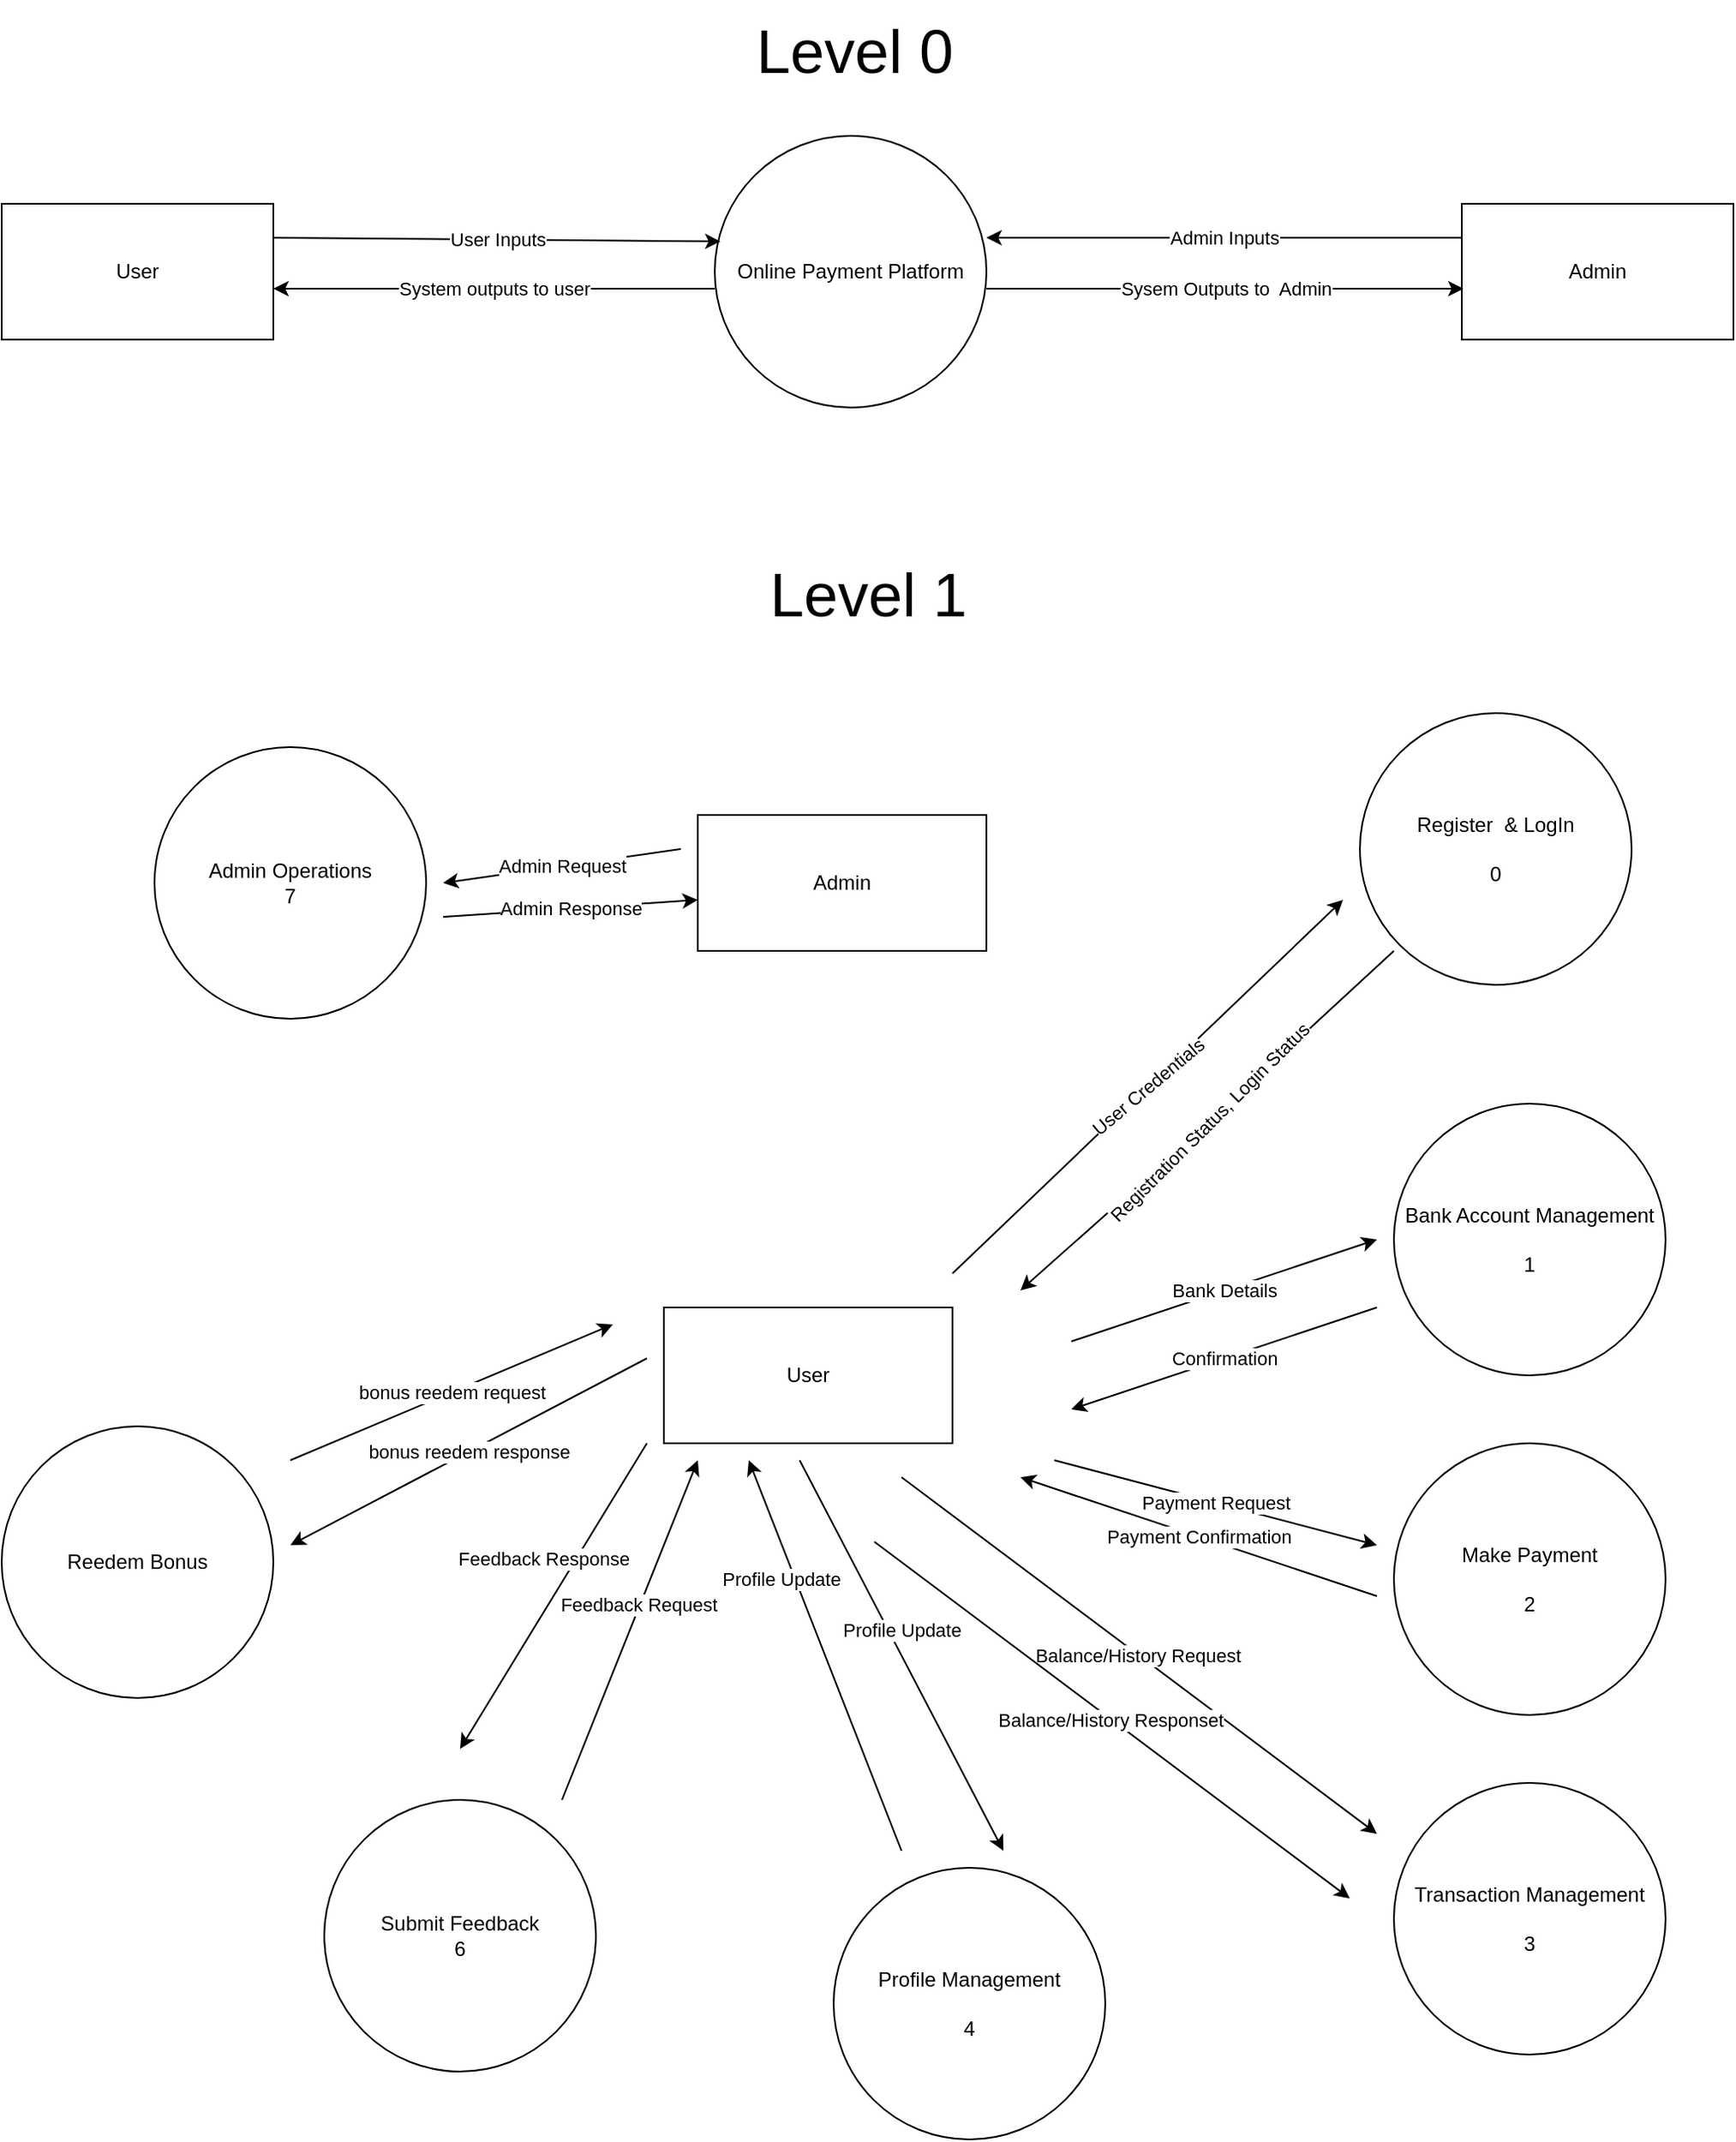 <mxfile version="21.6.8" type="device" pages="2">
  <diagram id="NDcg29OjXH1BAil9kqRM" name="Page-2">
    <mxGraphModel dx="1674" dy="836" grid="1" gridSize="10" guides="1" tooltips="1" connect="1" arrows="1" fold="1" page="1" pageScale="1" pageWidth="1654" pageHeight="2336" math="0" shadow="0">
      <root>
        <mxCell id="0" />
        <mxCell id="1" parent="0" />
        <mxCell id="SBQu-W1i-o_JNflYCq96-1" value="Admin Operations&lt;br&gt;7" style="shape=ellipse;html=1;dashed=0;whiteSpace=wrap;perimeter=ellipsePerimeter;" parent="1" vertex="1">
          <mxGeometry x="407" y="450" width="160" height="160" as="geometry" />
        </mxCell>
        <mxCell id="SBQu-W1i-o_JNflYCq96-2" value="Make Payment&lt;br&gt;&lt;br&gt;2" style="shape=ellipse;html=1;dashed=0;whiteSpace=wrap;perimeter=ellipsePerimeter;" parent="1" vertex="1">
          <mxGeometry x="1137" y="860" width="160" height="160" as="geometry" />
        </mxCell>
        <mxCell id="SBQu-W1i-o_JNflYCq96-3" value="Register&amp;nbsp; &amp;amp; LogIn&lt;br&gt;&lt;br&gt;0" style="shape=ellipse;html=1;dashed=0;whiteSpace=wrap;perimeter=ellipsePerimeter;" parent="1" vertex="1">
          <mxGeometry x="1117" y="430" width="160" height="160" as="geometry" />
        </mxCell>
        <mxCell id="SBQu-W1i-o_JNflYCq96-5" value="Bank Account Management&lt;br&gt;&lt;br&gt;1" style="shape=ellipse;html=1;dashed=0;whiteSpace=wrap;perimeter=ellipsePerimeter;" parent="1" vertex="1">
          <mxGeometry x="1137" y="660" width="160" height="160" as="geometry" />
        </mxCell>
        <mxCell id="SBQu-W1i-o_JNflYCq96-6" value="User" style="html=1;dashed=0;whiteSpace=wrap;" parent="1" vertex="1">
          <mxGeometry x="707" y="780" width="170" height="80" as="geometry" />
        </mxCell>
        <mxCell id="SBQu-W1i-o_JNflYCq96-7" value="Admin" style="html=1;dashed=0;whiteSpace=wrap;" parent="1" vertex="1">
          <mxGeometry x="727" y="490" width="170" height="80" as="geometry" />
        </mxCell>
        <mxCell id="SBQu-W1i-o_JNflYCq96-8" value="" style="endArrow=classic;html=1;rounded=0;" parent="1" edge="1">
          <mxGeometry relative="1" as="geometry">
            <mxPoint x="877" y="760" as="sourcePoint" />
            <mxPoint x="1107" y="540" as="targetPoint" />
          </mxGeometry>
        </mxCell>
        <mxCell id="SBQu-W1i-o_JNflYCq96-9" value="User Credentials" style="edgeLabel;resizable=0;html=1;align=center;verticalAlign=middle;rotation=-40;" parent="SBQu-W1i-o_JNflYCq96-8" connectable="0" vertex="1">
          <mxGeometry relative="1" as="geometry" />
        </mxCell>
        <mxCell id="SBQu-W1i-o_JNflYCq96-10" value="" style="endArrow=classic;html=1;rounded=0;" parent="1" edge="1">
          <mxGeometry relative="1" as="geometry">
            <mxPoint x="1137" y="570" as="sourcePoint" />
            <mxPoint x="917" y="770" as="targetPoint" />
            <Array as="points">
              <mxPoint x="1007" y="690" />
            </Array>
          </mxGeometry>
        </mxCell>
        <mxCell id="SBQu-W1i-o_JNflYCq96-11" value="Registration Status, Login Status" style="edgeLabel;resizable=0;html=1;align=center;verticalAlign=middle;rotation=-45;" parent="SBQu-W1i-o_JNflYCq96-10" connectable="0" vertex="1">
          <mxGeometry relative="1" as="geometry" />
        </mxCell>
        <mxCell id="SBQu-W1i-o_JNflYCq96-12" value="" style="endArrow=classic;html=1;rounded=0;" parent="1" edge="1">
          <mxGeometry relative="1" as="geometry">
            <mxPoint x="947" y="800" as="sourcePoint" />
            <mxPoint x="1127" y="740" as="targetPoint" />
          </mxGeometry>
        </mxCell>
        <mxCell id="SBQu-W1i-o_JNflYCq96-13" value="Bank Details" style="edgeLabel;resizable=0;html=1;align=center;verticalAlign=middle;" parent="SBQu-W1i-o_JNflYCq96-12" connectable="0" vertex="1">
          <mxGeometry relative="1" as="geometry" />
        </mxCell>
        <mxCell id="SBQu-W1i-o_JNflYCq96-14" value="" style="endArrow=classic;html=1;rounded=0;" parent="1" edge="1">
          <mxGeometry relative="1" as="geometry">
            <mxPoint x="1127" y="780" as="sourcePoint" />
            <mxPoint x="947" y="840" as="targetPoint" />
          </mxGeometry>
        </mxCell>
        <mxCell id="SBQu-W1i-o_JNflYCq96-15" value="Confirmation" style="edgeLabel;resizable=0;html=1;align=center;verticalAlign=middle;" parent="SBQu-W1i-o_JNflYCq96-14" connectable="0" vertex="1">
          <mxGeometry relative="1" as="geometry" />
        </mxCell>
        <mxCell id="SBQu-W1i-o_JNflYCq96-16" value="" style="endArrow=classic;html=1;rounded=0;" parent="1" edge="1">
          <mxGeometry relative="1" as="geometry">
            <mxPoint x="937" y="870" as="sourcePoint" />
            <mxPoint x="1127" y="920" as="targetPoint" />
          </mxGeometry>
        </mxCell>
        <mxCell id="SBQu-W1i-o_JNflYCq96-17" value="Payment Request" style="edgeLabel;resizable=0;html=1;align=center;verticalAlign=middle;" parent="SBQu-W1i-o_JNflYCq96-16" connectable="0" vertex="1">
          <mxGeometry relative="1" as="geometry" />
        </mxCell>
        <mxCell id="SBQu-W1i-o_JNflYCq96-18" value="" style="endArrow=classic;html=1;rounded=0;" parent="1" edge="1">
          <mxGeometry relative="1" as="geometry">
            <mxPoint x="1127" y="950" as="sourcePoint" />
            <mxPoint x="917" y="880" as="targetPoint" />
          </mxGeometry>
        </mxCell>
        <mxCell id="SBQu-W1i-o_JNflYCq96-19" value="Payment Confirmation" style="edgeLabel;resizable=0;html=1;align=center;verticalAlign=middle;" parent="SBQu-W1i-o_JNflYCq96-18" connectable="0" vertex="1">
          <mxGeometry relative="1" as="geometry" />
        </mxCell>
        <mxCell id="SBQu-W1i-o_JNflYCq96-22" value="" style="endArrow=classic;html=1;rounded=0;" parent="1" edge="1">
          <mxGeometry relative="1" as="geometry">
            <mxPoint x="847" y="880" as="sourcePoint" />
            <mxPoint x="1127" y="1090" as="targetPoint" />
          </mxGeometry>
        </mxCell>
        <mxCell id="SBQu-W1i-o_JNflYCq96-23" value="Balance/History Request" style="edgeLabel;resizable=0;html=1;align=center;verticalAlign=middle;" parent="SBQu-W1i-o_JNflYCq96-22" connectable="0" vertex="1">
          <mxGeometry relative="1" as="geometry">
            <mxPoint x="-1" as="offset" />
          </mxGeometry>
        </mxCell>
        <mxCell id="SBQu-W1i-o_JNflYCq96-28" value="" style="endArrow=classic;html=1;rounded=0;" parent="1" edge="1">
          <mxGeometry relative="1" as="geometry">
            <mxPoint x="717" y="510" as="sourcePoint" />
            <mxPoint x="577" y="530" as="targetPoint" />
          </mxGeometry>
        </mxCell>
        <mxCell id="SBQu-W1i-o_JNflYCq96-29" value="Admin Request" style="edgeLabel;resizable=0;html=1;align=center;verticalAlign=middle;" parent="SBQu-W1i-o_JNflYCq96-28" connectable="0" vertex="1">
          <mxGeometry relative="1" as="geometry" />
        </mxCell>
        <mxCell id="SBQu-W1i-o_JNflYCq96-30" value="" style="endArrow=classic;html=1;rounded=0;" parent="1" edge="1">
          <mxGeometry relative="1" as="geometry">
            <mxPoint x="577" y="550" as="sourcePoint" />
            <mxPoint x="727" y="540" as="targetPoint" />
          </mxGeometry>
        </mxCell>
        <mxCell id="SBQu-W1i-o_JNflYCq96-31" value="Admin Response" style="edgeLabel;resizable=0;html=1;align=center;verticalAlign=middle;" parent="SBQu-W1i-o_JNflYCq96-30" connectable="0" vertex="1">
          <mxGeometry relative="1" as="geometry" />
        </mxCell>
        <mxCell id="iE8HfdmbKowTlCCOcocj-1" value="Profile Management&lt;br&gt;&lt;br&gt;4" style="shape=ellipse;html=1;dashed=0;whiteSpace=wrap;perimeter=ellipsePerimeter;" parent="1" vertex="1">
          <mxGeometry x="807" y="1110" width="160" height="160" as="geometry" />
        </mxCell>
        <mxCell id="iE8HfdmbKowTlCCOcocj-2" value="" style="endArrow=classic;html=1;rounded=0;" parent="1" edge="1">
          <mxGeometry relative="1" as="geometry">
            <mxPoint x="787" y="870" as="sourcePoint" />
            <mxPoint x="907" y="1100" as="targetPoint" />
          </mxGeometry>
        </mxCell>
        <mxCell id="iE8HfdmbKowTlCCOcocj-3" value="&lt;div&gt;Profile Update&lt;/div&gt;" style="edgeLabel;resizable=0;html=1;align=center;verticalAlign=middle;" parent="iE8HfdmbKowTlCCOcocj-2" connectable="0" vertex="1">
          <mxGeometry relative="1" as="geometry">
            <mxPoint y="-15" as="offset" />
          </mxGeometry>
        </mxCell>
        <mxCell id="iE8HfdmbKowTlCCOcocj-4" value="" style="endArrow=classic;html=1;rounded=0;" parent="1" edge="1">
          <mxGeometry relative="1" as="geometry">
            <mxPoint x="847" y="1100" as="sourcePoint" />
            <mxPoint x="757" y="870" as="targetPoint" />
          </mxGeometry>
        </mxCell>
        <mxCell id="iE8HfdmbKowTlCCOcocj-5" value="&lt;div&gt;Profile Update&lt;/div&gt;" style="edgeLabel;resizable=0;html=1;align=center;verticalAlign=middle;" parent="iE8HfdmbKowTlCCOcocj-4" connectable="0" vertex="1">
          <mxGeometry relative="1" as="geometry">
            <mxPoint x="-26" y="-45" as="offset" />
          </mxGeometry>
        </mxCell>
        <mxCell id="MWAQIsHSK6ZcHRH65_4u-1" value="Transaction Management&lt;br&gt;&lt;br&gt;3" style="shape=ellipse;html=1;dashed=0;whiteSpace=wrap;perimeter=ellipsePerimeter;" parent="1" vertex="1">
          <mxGeometry x="1137" y="1060" width="160" height="160" as="geometry" />
        </mxCell>
        <mxCell id="1w19FJqAuEsjD_EYutNx-1" value="" style="endArrow=classic;html=1;rounded=0;" parent="1" edge="1">
          <mxGeometry relative="1" as="geometry">
            <mxPoint x="831" y="918" as="sourcePoint" />
            <mxPoint x="1111" y="1128" as="targetPoint" />
          </mxGeometry>
        </mxCell>
        <mxCell id="1w19FJqAuEsjD_EYutNx-2" value="Balance/History Responset" style="edgeLabel;resizable=0;html=1;align=center;verticalAlign=middle;" parent="1w19FJqAuEsjD_EYutNx-1" connectable="0" vertex="1">
          <mxGeometry relative="1" as="geometry">
            <mxPoint x="-1" as="offset" />
          </mxGeometry>
        </mxCell>
        <mxCell id="lA1HuiDm-cJcZnVna9QN-1" value="Online Payment Platform" style="shape=ellipse;html=1;dashed=0;whiteSpace=wrap;perimeter=ellipsePerimeter;" parent="1" vertex="1">
          <mxGeometry x="737" y="90" width="160" height="160" as="geometry" />
        </mxCell>
        <mxCell id="lA1HuiDm-cJcZnVna9QN-2" value="User" style="html=1;dashed=0;whiteSpace=wrap;" parent="1" vertex="1">
          <mxGeometry x="317" y="130" width="160" height="80" as="geometry" />
        </mxCell>
        <mxCell id="lA1HuiDm-cJcZnVna9QN-3" value="Admin" style="html=1;dashed=0;whiteSpace=wrap;" parent="1" vertex="1">
          <mxGeometry x="1177" y="130" width="160" height="80" as="geometry" />
        </mxCell>
        <mxCell id="lA1HuiDm-cJcZnVna9QN-4" value="" style="endArrow=classic;html=1;rounded=0;entryX=0.021;entryY=0.389;entryDx=0;entryDy=0;entryPerimeter=0;exitX=1;exitY=0.25;exitDx=0;exitDy=0;" parent="1" source="lA1HuiDm-cJcZnVna9QN-2" target="lA1HuiDm-cJcZnVna9QN-1" edge="1">
          <mxGeometry relative="1" as="geometry">
            <mxPoint x="457" y="150" as="sourcePoint" />
            <mxPoint x="557" y="150" as="targetPoint" />
          </mxGeometry>
        </mxCell>
        <mxCell id="lA1HuiDm-cJcZnVna9QN-5" value="User Inputs" style="edgeLabel;resizable=0;html=1;align=center;verticalAlign=middle;" parent="lA1HuiDm-cJcZnVna9QN-4" connectable="0" vertex="1">
          <mxGeometry relative="1" as="geometry" />
        </mxCell>
        <mxCell id="lA1HuiDm-cJcZnVna9QN-6" value="" style="endArrow=classic;html=1;rounded=0;" parent="1" edge="1">
          <mxGeometry relative="1" as="geometry">
            <mxPoint x="737" y="180" as="sourcePoint" />
            <mxPoint x="477" y="180" as="targetPoint" />
          </mxGeometry>
        </mxCell>
        <mxCell id="lA1HuiDm-cJcZnVna9QN-7" value="System outputs to user" style="edgeLabel;resizable=0;html=1;align=center;verticalAlign=middle;" parent="lA1HuiDm-cJcZnVna9QN-6" connectable="0" vertex="1">
          <mxGeometry relative="1" as="geometry" />
        </mxCell>
        <mxCell id="lA1HuiDm-cJcZnVna9QN-8" value="" style="endArrow=classic;html=1;rounded=0;entryX=0.004;entryY=0.417;entryDx=0;entryDy=0;entryPerimeter=0;" parent="1" edge="1">
          <mxGeometry relative="1" as="geometry">
            <mxPoint x="897" y="180" as="sourcePoint" />
            <mxPoint x="1178" y="180" as="targetPoint" />
          </mxGeometry>
        </mxCell>
        <mxCell id="lA1HuiDm-cJcZnVna9QN-9" value="Sysem Outputs to&amp;nbsp; Admin" style="edgeLabel;resizable=0;html=1;align=center;verticalAlign=middle;" parent="lA1HuiDm-cJcZnVna9QN-8" connectable="0" vertex="1">
          <mxGeometry relative="1" as="geometry" />
        </mxCell>
        <mxCell id="lA1HuiDm-cJcZnVna9QN-10" value="" style="endArrow=classic;html=1;rounded=0;entryX=1;entryY=0.375;entryDx=0;entryDy=0;entryPerimeter=0;" parent="1" target="lA1HuiDm-cJcZnVna9QN-1" edge="1">
          <mxGeometry relative="1" as="geometry">
            <mxPoint x="1177" y="150" as="sourcePoint" />
            <mxPoint x="897" y="150" as="targetPoint" />
          </mxGeometry>
        </mxCell>
        <mxCell id="lA1HuiDm-cJcZnVna9QN-11" value="Admin Inputs" style="edgeLabel;resizable=0;html=1;align=center;verticalAlign=middle;" parent="lA1HuiDm-cJcZnVna9QN-10" connectable="0" vertex="1">
          <mxGeometry relative="1" as="geometry" />
        </mxCell>
        <mxCell id="lA1HuiDm-cJcZnVna9QN-12" value="&lt;font style=&quot;font-size: 36px;&quot;&gt;Level 0&lt;/font&gt;" style="text;html=1;align=center;verticalAlign=middle;resizable=0;points=[];autosize=1;strokeColor=none;fillColor=none;" parent="1" vertex="1">
          <mxGeometry x="749" y="10" width="140" height="60" as="geometry" />
        </mxCell>
        <mxCell id="lA1HuiDm-cJcZnVna9QN-14" value="&lt;font style=&quot;font-size: 36px;&quot;&gt;Level 1&lt;/font&gt;" style="text;html=1;align=center;verticalAlign=middle;resizable=0;points=[];autosize=1;strokeColor=none;fillColor=none;" parent="1" vertex="1">
          <mxGeometry x="757" y="330" width="140" height="60" as="geometry" />
        </mxCell>
        <mxCell id="Clq4PagDhLLNfdJHXNzo-1" value="Submit Feedback&lt;br&gt;6" style="shape=ellipse;html=1;dashed=0;whiteSpace=wrap;perimeter=ellipsePerimeter;" parent="1" vertex="1">
          <mxGeometry x="507" y="1070" width="160" height="160" as="geometry" />
        </mxCell>
        <mxCell id="uygTmX-cDq063V8S_kdK-1" value="" style="endArrow=classic;html=1;rounded=0;" parent="1" edge="1">
          <mxGeometry relative="1" as="geometry">
            <mxPoint x="647" y="1070" as="sourcePoint" />
            <mxPoint x="727" y="870" as="targetPoint" />
          </mxGeometry>
        </mxCell>
        <mxCell id="uygTmX-cDq063V8S_kdK-2" value="&lt;div&gt;Feedback Request&lt;/div&gt;" style="edgeLabel;resizable=0;html=1;align=center;verticalAlign=middle;" parent="uygTmX-cDq063V8S_kdK-1" connectable="0" vertex="1">
          <mxGeometry relative="1" as="geometry">
            <mxPoint x="5" y="-15" as="offset" />
          </mxGeometry>
        </mxCell>
        <mxCell id="uygTmX-cDq063V8S_kdK-3" value="" style="endArrow=classic;html=1;rounded=0;" parent="1" edge="1">
          <mxGeometry relative="1" as="geometry">
            <mxPoint x="697" y="860" as="sourcePoint" />
            <mxPoint x="587" y="1040" as="targetPoint" />
          </mxGeometry>
        </mxCell>
        <mxCell id="uygTmX-cDq063V8S_kdK-4" value="&lt;div&gt;Feedback Response&lt;/div&gt;" style="edgeLabel;resizable=0;html=1;align=center;verticalAlign=middle;" parent="uygTmX-cDq063V8S_kdK-3" connectable="0" vertex="1">
          <mxGeometry relative="1" as="geometry">
            <mxPoint x="-6" y="-22" as="offset" />
          </mxGeometry>
        </mxCell>
        <mxCell id="uygTmX-cDq063V8S_kdK-5" value="Reedem Bonus" style="shape=ellipse;html=1;dashed=0;whiteSpace=wrap;perimeter=ellipsePerimeter;" parent="1" vertex="1">
          <mxGeometry x="317" y="850" width="160" height="160" as="geometry" />
        </mxCell>
        <mxCell id="uygTmX-cDq063V8S_kdK-8" value="" style="endArrow=classic;html=1;rounded=0;" parent="1" edge="1">
          <mxGeometry relative="1" as="geometry">
            <mxPoint x="697" y="810" as="sourcePoint" />
            <mxPoint x="487" y="920" as="targetPoint" />
          </mxGeometry>
        </mxCell>
        <mxCell id="uygTmX-cDq063V8S_kdK-9" value="bonus reedem response" style="edgeLabel;resizable=0;html=1;align=center;verticalAlign=middle;" parent="uygTmX-cDq063V8S_kdK-8" connectable="0" vertex="1">
          <mxGeometry relative="1" as="geometry" />
        </mxCell>
        <mxCell id="uygTmX-cDq063V8S_kdK-10" value="" style="endArrow=classic;html=1;rounded=0;" parent="1" edge="1">
          <mxGeometry relative="1" as="geometry">
            <mxPoint x="487" y="870" as="sourcePoint" />
            <mxPoint x="677" y="790" as="targetPoint" />
          </mxGeometry>
        </mxCell>
        <mxCell id="uygTmX-cDq063V8S_kdK-11" value="bonus reedem request" style="edgeLabel;resizable=0;html=1;align=center;verticalAlign=middle;" parent="uygTmX-cDq063V8S_kdK-10" connectable="0" vertex="1">
          <mxGeometry relative="1" as="geometry" />
        </mxCell>
      </root>
    </mxGraphModel>
  </diagram>
  <diagram id="vFG6XWSzBA-CC0pW_W6M" name="Page-3">
    <mxGraphModel dx="1674" dy="836" grid="1" gridSize="10" guides="1" tooltips="1" connect="1" arrows="1" fold="1" page="1" pageScale="1" pageWidth="2339" pageHeight="3300" math="0" shadow="0">
      <root>
        <mxCell id="0" />
        <mxCell id="1" parent="0" />
        <mxCell id="6vLuDf12amdfjjbVxo3R-1" value="Register&amp;nbsp; &amp;amp; LogIn&lt;br&gt;0" style="shape=ellipse;html=1;dashed=0;whiteSpace=wrap;perimeter=ellipsePerimeter;" parent="1" vertex="1">
          <mxGeometry x="372" y="288" width="160" height="160" as="geometry" />
        </mxCell>
        <mxCell id="6vLuDf12amdfjjbVxo3R-3" value="User&amp;nbsp; Registration&lt;br&gt;0.1.1" style="shape=ellipse;html=1;dashed=0;whiteSpace=wrap;perimeter=ellipsePerimeter;" parent="1" vertex="1">
          <mxGeometry x="632" y="120" width="160" height="160" as="geometry" />
        </mxCell>
        <mxCell id="_DuWjOjHElk9whj_8CAF-1" value="" style="endArrow=classic;html=1;rounded=0;" parent="1" edge="1">
          <mxGeometry relative="1" as="geometry">
            <mxPoint x="482" y="290" as="sourcePoint" />
            <mxPoint x="612" y="200" as="targetPoint" />
            <Array as="points">
              <mxPoint x="482" y="200" />
            </Array>
          </mxGeometry>
        </mxCell>
        <mxCell id="_DuWjOjHElk9whj_8CAF-2" value="User Details" style="edgeLabel;resizable=0;html=1;align=center;verticalAlign=middle;" parent="_DuWjOjHElk9whj_8CAF-1" connectable="0" vertex="1">
          <mxGeometry relative="1" as="geometry">
            <mxPoint x="-1" as="offset" />
          </mxGeometry>
        </mxCell>
        <mxCell id="_DuWjOjHElk9whj_8CAF-5" value="User Login&lt;br&gt;0.2.1" style="shape=ellipse;html=1;dashed=0;whiteSpace=wrap;perimeter=ellipsePerimeter;" parent="1" vertex="1">
          <mxGeometry x="632" y="448" width="160" height="160" as="geometry" />
        </mxCell>
        <mxCell id="_DuWjOjHElk9whj_8CAF-6" value="" style="endArrow=classic;html=1;rounded=0;" parent="1" edge="1">
          <mxGeometry relative="1" as="geometry">
            <mxPoint x="480" y="458" as="sourcePoint" />
            <mxPoint x="612" y="538" as="targetPoint" />
            <Array as="points">
              <mxPoint x="480" y="538" />
            </Array>
          </mxGeometry>
        </mxCell>
        <mxCell id="_DuWjOjHElk9whj_8CAF-7" value="Login Credentials" style="edgeLabel;resizable=0;html=1;align=center;verticalAlign=middle;" parent="_DuWjOjHElk9whj_8CAF-6" connectable="0" vertex="1">
          <mxGeometry relative="1" as="geometry">
            <mxPoint x="5" as="offset" />
          </mxGeometry>
        </mxCell>
        <mxCell id="_DuWjOjHElk9whj_8CAF-8" value="" style="endArrow=classic;html=1;rounded=0;" parent="1" edge="1">
          <mxGeometry relative="1" as="geometry">
            <mxPoint x="992" y="540" as="sourcePoint" />
            <mxPoint x="812" y="540" as="targetPoint" />
          </mxGeometry>
        </mxCell>
        <mxCell id="_DuWjOjHElk9whj_8CAF-9" value="&lt;div&gt;Session Start&lt;/div&gt;" style="edgeLabel;resizable=0;html=1;align=center;verticalAlign=middle;" parent="_DuWjOjHElk9whj_8CAF-8" connectable="0" vertex="1">
          <mxGeometry relative="1" as="geometry">
            <mxPoint x="-1" as="offset" />
          </mxGeometry>
        </mxCell>
        <mxCell id="_DuWjOjHElk9whj_8CAF-12" value="&#xa;&lt;span style=&quot;color: rgb(0, 0, 0); font-family: Helvetica; font-size: 11px; font-style: normal; font-variant-ligatures: normal; font-variant-caps: normal; font-weight: 400; letter-spacing: normal; orphans: 2; text-align: center; text-indent: 0px; text-transform: none; widows: 2; word-spacing: 0px; -webkit-text-stroke-width: 0px; background-color: rgb(255, 255, 255); text-decoration-thickness: initial; text-decoration-style: initial; text-decoration-color: initial; float: none; display: inline !important;&quot;&gt;OTP Verification status&lt;/span&gt;&lt;br style=&quot;border-color: var(--border-color); color: rgb(0, 0, 0); font-family: Helvetica; font-size: 11px; font-style: normal; font-variant-ligatures: normal; font-variant-caps: normal; font-weight: 400; letter-spacing: normal; orphans: 2; text-align: center; text-indent: 0px; text-transform: none; widows: 2; word-spacing: 0px; -webkit-text-stroke-width: 0px; text-decoration-thickness: initial; text-decoration-style: initial; text-decoration-color: initial;&quot;&gt;&lt;span style=&quot;color: rgb(0, 0, 0); font-family: Helvetica; font-size: 11px; font-style: normal; font-variant-ligatures: normal; font-variant-caps: normal; font-weight: 400; letter-spacing: normal; orphans: 2; text-align: center; text-indent: 0px; text-transform: none; widows: 2; word-spacing: 0px; -webkit-text-stroke-width: 0px; background-color: rgb(255, 255, 255); text-decoration-thickness: initial; text-decoration-style: initial; text-decoration-color: initial; float: none; display: inline !important;&quot;&gt;Registration Confirmation&lt;/span&gt;&lt;br style=&quot;border-color: var(--border-color); color: rgb(0, 0, 0); font-family: Helvetica; font-size: 11px; font-style: normal; font-variant-ligatures: normal; font-variant-caps: normal; font-weight: 400; letter-spacing: normal; orphans: 2; text-align: center; text-indent: 0px; text-transform: none; widows: 2; word-spacing: 0px; -webkit-text-stroke-width: 0px; text-decoration-thickness: initial; text-decoration-style: initial; text-decoration-color: initial;&quot;&gt;&lt;span style=&quot;color: rgb(0, 0, 0); font-family: Helvetica; font-size: 11px; font-style: normal; font-variant-ligatures: normal; font-variant-caps: normal; font-weight: 400; letter-spacing: normal; orphans: 2; text-align: center; text-indent: 0px; text-transform: none; widows: 2; word-spacing: 0px; -webkit-text-stroke-width: 0px; background-color: rgb(255, 255, 255); text-decoration-thickness: initial; text-decoration-style: initial; text-decoration-color: initial; float: none; display: inline !important;&quot;&gt;, USER ID&lt;/span&gt;&#xa;&#xa;" style="endArrow=classic;html=1;rounded=0;" parent="1" edge="1">
          <mxGeometry relative="1" as="geometry">
            <mxPoint x="1172" y="210" as="sourcePoint" />
            <mxPoint x="1322" y="210" as="targetPoint" />
          </mxGeometry>
        </mxCell>
        <mxCell id="_P3t15t7boA8EIGBELb5-2" value="Add Bank Account&lt;br&gt;1.1.1" style="shape=ellipse;html=1;dashed=0;whiteSpace=wrap;perimeter=ellipsePerimeter;" parent="1" vertex="1">
          <mxGeometry x="752" y="650" width="160" height="160" as="geometry" />
        </mxCell>
        <mxCell id="_P3t15t7boA8EIGBELb5-4" value="" style="endArrow=classic;html=1;rounded=0;" parent="1" edge="1">
          <mxGeometry relative="1" as="geometry">
            <mxPoint x="1612" y="729.55" as="sourcePoint" />
            <mxPoint x="1782" y="730" as="targetPoint" />
          </mxGeometry>
        </mxCell>
        <mxCell id="_P3t15t7boA8EIGBELb5-5" value="Link Confirmation Message" style="edgeLabel;resizable=0;html=1;align=center;verticalAlign=middle;rotation=0;" parent="_P3t15t7boA8EIGBELb5-4" connectable="0" vertex="1">
          <mxGeometry relative="1" as="geometry">
            <mxPoint x="1" as="offset" />
          </mxGeometry>
        </mxCell>
        <mxCell id="_P3t15t7boA8EIGBELb5-10" value="" style="endArrow=classic;html=1;rounded=0;" parent="1" edge="1">
          <mxGeometry relative="1" as="geometry">
            <mxPoint x="932" y="729.52" as="sourcePoint" />
            <mxPoint x="1102" y="729.52" as="targetPoint" />
          </mxGeometry>
        </mxCell>
        <mxCell id="_P3t15t7boA8EIGBELb5-11" value="Bank Details&lt;br&gt;" style="edgeLabel;resizable=0;html=1;align=center;verticalAlign=middle;rotation=0;" parent="_P3t15t7boA8EIGBELb5-10" connectable="0" vertex="1">
          <mxGeometry relative="1" as="geometry">
            <mxPoint x="-1" as="offset" />
          </mxGeometry>
        </mxCell>
        <mxCell id="_P3t15t7boA8EIGBELb5-12" value="" style="endArrow=classic;html=1;rounded=0;" parent="1" edge="1">
          <mxGeometry relative="1" as="geometry">
            <mxPoint x="1282" y="735" as="sourcePoint" />
            <mxPoint x="1422" y="730" as="targetPoint" />
          </mxGeometry>
        </mxCell>
        <mxCell id="_P3t15t7boA8EIGBELb5-13" value="Verification Status&lt;br&gt;, Bank Details" style="edgeLabel;resizable=0;html=1;align=center;verticalAlign=middle;" parent="_P3t15t7boA8EIGBELb5-12" connectable="0" vertex="1">
          <mxGeometry relative="1" as="geometry">
            <mxPoint x="-12" as="offset" />
          </mxGeometry>
        </mxCell>
        <mxCell id="hUmhM3Xn4-zZ5TkBHR3H-1" value="Remove Bank Account&lt;br&gt;1.2.1" style="shape=ellipse;html=1;dashed=0;whiteSpace=wrap;perimeter=ellipsePerimeter;" parent="1" vertex="1">
          <mxGeometry x="752" y="890" width="160" height="160" as="geometry" />
        </mxCell>
        <mxCell id="hUmhM3Xn4-zZ5TkBHR3H-3" value="" style="endArrow=classic;html=1;rounded=0;" parent="1" edge="1">
          <mxGeometry relative="1" as="geometry">
            <mxPoint x="932" y="970" as="sourcePoint" />
            <mxPoint x="1102" y="970" as="targetPoint" />
          </mxGeometry>
        </mxCell>
        <mxCell id="hUmhM3Xn4-zZ5TkBHR3H-4" value="&lt;div&gt;Account details,&lt;/div&gt;&lt;div&gt;Selected Account&lt;/div&gt;" style="edgeLabel;resizable=0;html=1;align=center;verticalAlign=middle;" parent="hUmhM3Xn4-zZ5TkBHR3H-3" connectable="0" vertex="1">
          <mxGeometry relative="1" as="geometry">
            <mxPoint x="-1" as="offset" />
          </mxGeometry>
        </mxCell>
        <mxCell id="hUmhM3Xn4-zZ5TkBHR3H-7" value="" style="endArrow=classic;html=1;rounded=0;" parent="1" edge="1">
          <mxGeometry relative="1" as="geometry">
            <mxPoint x="1281" y="968" as="sourcePoint" />
            <mxPoint x="1422" y="970" as="targetPoint" />
          </mxGeometry>
        </mxCell>
        <mxCell id="hUmhM3Xn4-zZ5TkBHR3H-8" value="Confirmation Status" style="edgeLabel;resizable=0;html=1;align=center;verticalAlign=middle;" parent="hUmhM3Xn4-zZ5TkBHR3H-7" connectable="0" vertex="1">
          <mxGeometry relative="1" as="geometry">
            <mxPoint x="-12" as="offset" />
          </mxGeometry>
        </mxCell>
        <mxCell id="hUmhM3Xn4-zZ5TkBHR3H-10" value="Link Account&lt;br&gt;1.1.3" style="shape=ellipse;html=1;dashed=0;whiteSpace=wrap;perimeter=ellipsePerimeter;" parent="1" vertex="1">
          <mxGeometry x="1432" y="650" width="160" height="160" as="geometry" />
        </mxCell>
        <mxCell id="hUmhM3Xn4-zZ5TkBHR3H-13" value="Unlink Account&lt;br&gt;1.2.3" style="shape=ellipse;html=1;dashed=0;whiteSpace=wrap;perimeter=ellipsePerimeter;" parent="1" vertex="1">
          <mxGeometry x="1432" y="890" width="160" height="160" as="geometry" />
        </mxCell>
        <mxCell id="hUmhM3Xn4-zZ5TkBHR3H-15" value="" style="endArrow=classic;html=1;rounded=0;" parent="1" edge="1">
          <mxGeometry relative="1" as="geometry">
            <mxPoint x="1612" y="970" as="sourcePoint" />
            <mxPoint x="1782" y="970" as="targetPoint" />
          </mxGeometry>
        </mxCell>
        <mxCell id="hUmhM3Xn4-zZ5TkBHR3H-16" value="Removal Confirmation" style="edgeLabel;resizable=0;html=1;align=center;verticalAlign=middle;rotation=0;" parent="hUmhM3Xn4-zZ5TkBHR3H-15" connectable="0" vertex="1">
          <mxGeometry relative="1" as="geometry">
            <mxPoint x="-1" as="offset" />
          </mxGeometry>
        </mxCell>
        <mxCell id="hUmhM3Xn4-zZ5TkBHR3H-17" value="Make Payment&lt;br&gt;2" style="shape=ellipse;html=1;dashed=0;whiteSpace=wrap;perimeter=ellipsePerimeter;" parent="1" vertex="1">
          <mxGeometry x="372" y="1090" width="160" height="160" as="geometry" />
        </mxCell>
        <mxCell id="hUmhM3Xn4-zZ5TkBHR3H-18" value="Select Payment Method&lt;br&gt;2.1" style="shape=ellipse;html=1;dashed=0;whiteSpace=wrap;perimeter=ellipsePerimeter;" parent="1" vertex="1">
          <mxGeometry x="662" y="1090" width="160" height="160" as="geometry" />
        </mxCell>
        <mxCell id="hUmhM3Xn4-zZ5TkBHR3H-19" value="Enter Payment Details&lt;br&gt;2.2" style="shape=ellipse;html=1;dashed=0;whiteSpace=wrap;perimeter=ellipsePerimeter;" parent="1" vertex="1">
          <mxGeometry x="982" y="1090" width="160" height="160" as="geometry" />
        </mxCell>
        <mxCell id="hUmhM3Xn4-zZ5TkBHR3H-20" value="" style="endArrow=classic;html=1;rounded=0;" parent="1" edge="1">
          <mxGeometry relative="1" as="geometry">
            <mxPoint x="1502" y="1169.62" as="sourcePoint" />
            <mxPoint x="1612" y="1169.62" as="targetPoint" />
          </mxGeometry>
        </mxCell>
        <mxCell id="hUmhM3Xn4-zZ5TkBHR3H-21" value="Payment Status" style="edgeLabel;resizable=0;html=1;align=center;verticalAlign=middle;rotation=0;" parent="hUmhM3Xn4-zZ5TkBHR3H-20" connectable="0" vertex="1">
          <mxGeometry relative="1" as="geometry">
            <mxPoint x="-3" as="offset" />
          </mxGeometry>
        </mxCell>
        <mxCell id="hUmhM3Xn4-zZ5TkBHR3H-24" value="" style="endArrow=classic;html=1;rounded=0;" parent="1" edge="1">
          <mxGeometry relative="1" as="geometry">
            <mxPoint x="828" y="1148" as="sourcePoint" />
            <mxPoint x="972" y="1148" as="targetPoint" />
          </mxGeometry>
        </mxCell>
        <mxCell id="hUmhM3Xn4-zZ5TkBHR3H-25" value="Method Selection" style="edgeLabel;resizable=0;html=1;align=center;verticalAlign=middle;rotation=0;" parent="hUmhM3Xn4-zZ5TkBHR3H-24" connectable="0" vertex="1">
          <mxGeometry relative="1" as="geometry">
            <mxPoint x="-1" as="offset" />
          </mxGeometry>
        </mxCell>
        <mxCell id="hUmhM3Xn4-zZ5TkBHR3H-26" value="" style="endArrow=classic;html=1;rounded=0;" parent="1" edge="1">
          <mxGeometry relative="1" as="geometry">
            <mxPoint x="1172" y="1146" as="sourcePoint" />
            <mxPoint x="1292" y="1146" as="targetPoint" />
          </mxGeometry>
        </mxCell>
        <mxCell id="hUmhM3Xn4-zZ5TkBHR3H-27" value="Payment Data" style="edgeLabel;resizable=0;html=1;align=center;verticalAlign=middle;" parent="hUmhM3Xn4-zZ5TkBHR3H-26" connectable="0" vertex="1">
          <mxGeometry relative="1" as="geometry">
            <mxPoint x="-12" as="offset" />
          </mxGeometry>
        </mxCell>
        <mxCell id="hUmhM3Xn4-zZ5TkBHR3H-30" value="" style="endArrow=classic;html=1;rounded=0;" parent="1" edge="1">
          <mxGeometry width="50" height="50" relative="1" as="geometry">
            <mxPoint x="537" y="1169.41" as="sourcePoint" />
            <mxPoint x="657" y="1170" as="targetPoint" />
          </mxGeometry>
        </mxCell>
        <mxCell id="hUmhM3Xn4-zZ5TkBHR3H-44" value="Payment Initiation&lt;br&gt;Request" style="edgeLabel;html=1;align=center;verticalAlign=middle;resizable=0;points=[];rotation=0;" parent="hUmhM3Xn4-zZ5TkBHR3H-30" vertex="1" connectable="0">
          <mxGeometry x="0.081" y="4" relative="1" as="geometry">
            <mxPoint x="-1" y="3" as="offset" />
          </mxGeometry>
        </mxCell>
        <mxCell id="hUmhM3Xn4-zZ5TkBHR3H-38" value="Process Payment&lt;br&gt;2.3" style="shape=ellipse;html=1;dashed=0;whiteSpace=wrap;perimeter=ellipsePerimeter;" parent="1" vertex="1">
          <mxGeometry x="1302" y="1090" width="160" height="160" as="geometry" />
        </mxCell>
        <mxCell id="hUmhM3Xn4-zZ5TkBHR3H-39" value="" style="endArrow=classic;html=1;rounded=0;" parent="1" edge="1">
          <mxGeometry relative="1" as="geometry">
            <mxPoint x="1292" y="1190" as="sourcePoint" />
            <mxPoint x="1172" y="1190" as="targetPoint" />
          </mxGeometry>
        </mxCell>
        <mxCell id="hUmhM3Xn4-zZ5TkBHR3H-40" value="Payment Status" style="edgeLabel;resizable=0;html=1;align=center;verticalAlign=middle;" parent="hUmhM3Xn4-zZ5TkBHR3H-39" connectable="0" vertex="1">
          <mxGeometry relative="1" as="geometry">
            <mxPoint x="-4" y="2" as="offset" />
          </mxGeometry>
        </mxCell>
        <mxCell id="hUmhM3Xn4-zZ5TkBHR3H-45" value="" style="endArrow=classic;html=1;rounded=0;" parent="1" edge="1">
          <mxGeometry relative="1" as="geometry">
            <mxPoint x="972" y="1190" as="sourcePoint" />
            <mxPoint x="832" y="1190" as="targetPoint" />
          </mxGeometry>
        </mxCell>
        <mxCell id="hUmhM3Xn4-zZ5TkBHR3H-46" value="Payment Data" style="edgeLabel;resizable=0;html=1;align=center;verticalAlign=middle;rotation=0;" parent="hUmhM3Xn4-zZ5TkBHR3H-45" connectable="0" vertex="1">
          <mxGeometry relative="1" as="geometry">
            <mxPoint x="-1" as="offset" />
          </mxGeometry>
        </mxCell>
        <mxCell id="CLO8cP88NEfjhUTtttC8-1" value="Transaction Management&lt;br&gt;3" style="shape=ellipse;html=1;dashed=0;whiteSpace=wrap;perimeter=ellipsePerimeter;" parent="1" vertex="1">
          <mxGeometry x="368" y="1370" width="160" height="160" as="geometry" />
        </mxCell>
        <mxCell id="CLO8cP88NEfjhUTtttC8-52" value="check balance&amp;nbsp;&lt;br&gt;3.1.1" style="shape=ellipse;html=1;dashed=0;whiteSpace=wrap;perimeter=ellipsePerimeter;" parent="1" vertex="1">
          <mxGeometry x="618" y="1290" width="160" height="160" as="geometry" />
        </mxCell>
        <mxCell id="CLO8cP88NEfjhUTtttC8-53" value="Retrive Balance&lt;br&gt;3.1.3" style="shape=ellipse;html=1;dashed=0;whiteSpace=wrap;perimeter=ellipsePerimeter;" parent="1" vertex="1">
          <mxGeometry x="1321" y="1280" width="160" height="160" as="geometry" />
        </mxCell>
        <mxCell id="CLO8cP88NEfjhUTtttC8-54" value="" style="endArrow=classic;html=1;rounded=0;" parent="1" edge="1">
          <mxGeometry relative="1" as="geometry">
            <mxPoint x="1831" y="1360" as="sourcePoint" />
            <mxPoint x="2011" y="1360" as="targetPoint" />
          </mxGeometry>
        </mxCell>
        <mxCell id="CLO8cP88NEfjhUTtttC8-55" value="Formatted Balance" style="edgeLabel;resizable=0;html=1;align=center;verticalAlign=middle;rotation=0;" parent="CLO8cP88NEfjhUTtttC8-54" connectable="0" vertex="1">
          <mxGeometry relative="1" as="geometry">
            <mxPoint x="-1" as="offset" />
          </mxGeometry>
        </mxCell>
        <mxCell id="CLO8cP88NEfjhUTtttC8-56" value="" style="endArrow=classic;html=1;rounded=0;" parent="1" edge="1">
          <mxGeometry relative="1" as="geometry">
            <mxPoint x="812" y="1540" as="sourcePoint" />
            <mxPoint x="971" y="1540" as="targetPoint" />
          </mxGeometry>
        </mxCell>
        <mxCell id="CLO8cP88NEfjhUTtttC8-57" value="&lt;div&gt;History Request&lt;/div&gt;" style="edgeLabel;resizable=0;html=1;align=center;verticalAlign=middle;" parent="CLO8cP88NEfjhUTtttC8-56" connectable="0" vertex="1">
          <mxGeometry relative="1" as="geometry">
            <mxPoint x="-1" as="offset" />
          </mxGeometry>
        </mxCell>
        <mxCell id="CLO8cP88NEfjhUTtttC8-58" value="" style="endArrow=classic;html=1;rounded=0;" parent="1" edge="1">
          <mxGeometry relative="1" as="geometry">
            <mxPoint x="1152" y="1360" as="sourcePoint" />
            <mxPoint x="1311" y="1360" as="targetPoint" />
          </mxGeometry>
        </mxCell>
        <mxCell id="CLO8cP88NEfjhUTtttC8-59" value="Query Request" style="edgeLabel;resizable=0;html=1;align=center;verticalAlign=middle;rotation=0;" parent="CLO8cP88NEfjhUTtttC8-58" connectable="0" vertex="1">
          <mxGeometry relative="1" as="geometry">
            <mxPoint x="-1" y="-1" as="offset" />
          </mxGeometry>
        </mxCell>
        <mxCell id="CLO8cP88NEfjhUTtttC8-60" value="" style="endArrow=classic;html=1;rounded=0;" parent="1" edge="1">
          <mxGeometry relative="1" as="geometry">
            <mxPoint x="1511" y="1360" as="sourcePoint" />
            <mxPoint x="1641" y="1360" as="targetPoint" />
          </mxGeometry>
        </mxCell>
        <mxCell id="CLO8cP88NEfjhUTtttC8-61" value="Balance Data" style="edgeLabel;resizable=0;html=1;align=center;verticalAlign=middle;" parent="CLO8cP88NEfjhUTtttC8-60" connectable="0" vertex="1">
          <mxGeometry relative="1" as="geometry">
            <mxPoint x="-12" as="offset" />
          </mxGeometry>
        </mxCell>
        <mxCell id="CLO8cP88NEfjhUTtttC8-65" value="Transaction history&lt;br&gt;3.2.1" style="shape=ellipse;html=1;dashed=0;whiteSpace=wrap;perimeter=ellipsePerimeter;" parent="1" vertex="1">
          <mxGeometry x="618" y="1490" width="160" height="160" as="geometry" />
        </mxCell>
        <mxCell id="CLO8cP88NEfjhUTtttC8-66" value="Select Time Period&lt;br&gt;3.2.2" style="shape=ellipse;html=1;dashed=0;whiteSpace=wrap;perimeter=ellipsePerimeter;" parent="1" vertex="1">
          <mxGeometry x="978" y="1490" width="160" height="160" as="geometry" />
        </mxCell>
        <mxCell id="CLO8cP88NEfjhUTtttC8-69" value="" style="endArrow=classic;html=1;rounded=0;" parent="1" edge="1">
          <mxGeometry relative="1" as="geometry">
            <mxPoint x="1172" y="1550" as="sourcePoint" />
            <mxPoint x="1302" y="1550" as="targetPoint" />
          </mxGeometry>
        </mxCell>
        <mxCell id="CLO8cP88NEfjhUTtttC8-70" value="Period Data" style="edgeLabel;resizable=0;html=1;align=center;verticalAlign=middle;" parent="CLO8cP88NEfjhUTtttC8-69" connectable="0" vertex="1">
          <mxGeometry relative="1" as="geometry">
            <mxPoint x="-12" as="offset" />
          </mxGeometry>
        </mxCell>
        <mxCell id="CLO8cP88NEfjhUTtttC8-72" value="Display Balance&lt;br&gt;3.1.4" style="shape=ellipse;html=1;dashed=0;whiteSpace=wrap;perimeter=ellipsePerimeter;" parent="1" vertex="1">
          <mxGeometry x="1651" y="1280" width="160" height="160" as="geometry" />
        </mxCell>
        <mxCell id="CLO8cP88NEfjhUTtttC8-75" value="Generate History&lt;br&gt;3.2.3" style="shape=ellipse;html=1;dashed=0;whiteSpace=wrap;perimeter=ellipsePerimeter;" parent="1" vertex="1">
          <mxGeometry x="1308" y="1490" width="160" height="160" as="geometry" />
        </mxCell>
        <mxCell id="CLO8cP88NEfjhUTtttC8-76" value="" style="endArrow=classic;html=1;rounded=0;" parent="1" edge="1">
          <mxGeometry relative="1" as="geometry">
            <mxPoint x="1826" y="1559.6" as="sourcePoint" />
            <mxPoint x="1996" y="1559.6" as="targetPoint" />
          </mxGeometry>
        </mxCell>
        <mxCell id="CLO8cP88NEfjhUTtttC8-77" value="File Download Link" style="edgeLabel;resizable=0;html=1;align=center;verticalAlign=middle;rotation=0;" parent="CLO8cP88NEfjhUTtttC8-76" connectable="0" vertex="1">
          <mxGeometry relative="1" as="geometry">
            <mxPoint x="-1" as="offset" />
          </mxGeometry>
        </mxCell>
        <mxCell id="CLO8cP88NEfjhUTtttC8-83" value="update profile&lt;br&gt;4" style="shape=ellipse;html=1;dashed=0;whiteSpace=wrap;perimeter=ellipsePerimeter;" parent="1" vertex="1">
          <mxGeometry x="372" y="1691" width="160" height="160" as="geometry" />
        </mxCell>
        <mxCell id="CLO8cP88NEfjhUTtttC8-84" value="Validate Changes&lt;br&gt;4.2" style="shape=ellipse;html=1;dashed=0;whiteSpace=wrap;perimeter=ellipsePerimeter;" parent="1" vertex="1">
          <mxGeometry x="971" y="1691" width="160" height="160" as="geometry" />
        </mxCell>
        <mxCell id="CLO8cP88NEfjhUTtttC8-85" value="Save Profile&lt;br&gt;4.3" style="shape=ellipse;html=1;dashed=0;whiteSpace=wrap;perimeter=ellipsePerimeter;" parent="1" vertex="1">
          <mxGeometry x="1271" y="1691" width="160" height="160" as="geometry" />
        </mxCell>
        <mxCell id="CLO8cP88NEfjhUTtttC8-86" value="" style="endArrow=classic;html=1;rounded=0;" parent="1" edge="1">
          <mxGeometry relative="1" as="geometry">
            <mxPoint x="1441" y="1771" as="sourcePoint" />
            <mxPoint x="1621" y="1771" as="targetPoint" />
          </mxGeometry>
        </mxCell>
        <mxCell id="CLO8cP88NEfjhUTtttC8-87" value="Profile updation confirmation" style="edgeLabel;resizable=0;html=1;align=center;verticalAlign=middle;rotation=0;" parent="CLO8cP88NEfjhUTtttC8-86" connectable="0" vertex="1">
          <mxGeometry relative="1" as="geometry">
            <mxPoint x="-1" as="offset" />
          </mxGeometry>
        </mxCell>
        <mxCell id="CLO8cP88NEfjhUTtttC8-88" value="" style="endArrow=classic;html=1;rounded=0;" parent="1" edge="1">
          <mxGeometry relative="1" as="geometry">
            <mxPoint x="540" y="1770" as="sourcePoint" />
            <mxPoint x="650" y="1770" as="targetPoint" />
          </mxGeometry>
        </mxCell>
        <mxCell id="CLO8cP88NEfjhUTtttC8-89" value="Profile Upadate&amp;nbsp;&lt;br&gt;request" style="edgeLabel;resizable=0;html=1;align=center;verticalAlign=middle;rotation=0;" parent="CLO8cP88NEfjhUTtttC8-88" connectable="0" vertex="1">
          <mxGeometry relative="1" as="geometry">
            <mxPoint x="-1" as="offset" />
          </mxGeometry>
        </mxCell>
        <mxCell id="CLO8cP88NEfjhUTtttC8-90" value="" style="endArrow=classic;html=1;rounded=0;" parent="1" edge="1">
          <mxGeometry relative="1" as="geometry">
            <mxPoint x="1141" y="1771" as="sourcePoint" />
            <mxPoint x="1261" y="1771" as="targetPoint" />
          </mxGeometry>
        </mxCell>
        <mxCell id="CLO8cP88NEfjhUTtttC8-91" value="Validation Status" style="edgeLabel;resizable=0;html=1;align=center;verticalAlign=middle;" parent="CLO8cP88NEfjhUTtttC8-90" connectable="0" vertex="1">
          <mxGeometry relative="1" as="geometry">
            <mxPoint x="-1" as="offset" />
          </mxGeometry>
        </mxCell>
        <mxCell id="CLO8cP88NEfjhUTtttC8-95" value="" style="endArrow=classic;html=1;rounded=0;" parent="1" edge="1">
          <mxGeometry relative="1" as="geometry">
            <mxPoint x="1260" y="1811" as="sourcePoint" />
            <mxPoint x="1141" y="1811" as="targetPoint" />
          </mxGeometry>
        </mxCell>
        <mxCell id="CLO8cP88NEfjhUTtttC8-96" value="profile update&lt;br&gt;Status" style="edgeLabel;resizable=0;html=1;align=center;verticalAlign=middle;" parent="CLO8cP88NEfjhUTtttC8-95" connectable="0" vertex="1">
          <mxGeometry relative="1" as="geometry">
            <mxPoint x="-4" y="2" as="offset" />
          </mxGeometry>
        </mxCell>
        <mxCell id="CLO8cP88NEfjhUTtttC8-97" value="" style="endArrow=classic;html=1;rounded=0;" parent="1" edge="1">
          <mxGeometry relative="1" as="geometry">
            <mxPoint x="650" y="1810" as="sourcePoint" />
            <mxPoint x="540" y="1810" as="targetPoint" />
          </mxGeometry>
        </mxCell>
        <mxCell id="CLO8cP88NEfjhUTtttC8-98" value="Edited Data" style="edgeLabel;resizable=0;html=1;align=center;verticalAlign=middle;rotation=0;" parent="CLO8cP88NEfjhUTtttC8-97" connectable="0" vertex="1">
          <mxGeometry relative="1" as="geometry">
            <mxPoint x="-1" as="offset" />
          </mxGeometry>
        </mxCell>
        <mxCell id="CLO8cP88NEfjhUTtttC8-99" value="Reedem Bonus&lt;br&gt;5" style="shape=ellipse;html=1;dashed=0;whiteSpace=wrap;perimeter=ellipsePerimeter;" parent="1" vertex="1">
          <mxGeometry x="373" y="1970" width="160" height="160" as="geometry" />
        </mxCell>
        <mxCell id="CLO8cP88NEfjhUTtttC8-100" value="&lt;span style=&quot;background-color: initial;&quot;&gt;Check Eligibility&lt;/span&gt;&lt;br&gt;5.1" style="shape=ellipse;html=1;dashed=0;whiteSpace=wrap;perimeter=ellipsePerimeter;" parent="1" vertex="1">
          <mxGeometry x="683" y="1970" width="160" height="160" as="geometry" />
        </mxCell>
        <mxCell id="CLO8cP88NEfjhUTtttC8-101" value="Select Bonus&lt;br&gt;5.2" style="shape=ellipse;html=1;dashed=0;whiteSpace=wrap;perimeter=ellipsePerimeter;" parent="1" vertex="1">
          <mxGeometry x="992" y="1970" width="160" height="160" as="geometry" />
        </mxCell>
        <mxCell id="CLO8cP88NEfjhUTtttC8-104" value="" style="endArrow=classic;html=1;rounded=0;" parent="1" edge="1">
          <mxGeometry relative="1" as="geometry">
            <mxPoint x="542" y="2031" as="sourcePoint" />
            <mxPoint x="672" y="2031" as="targetPoint" />
          </mxGeometry>
        </mxCell>
        <mxCell id="CLO8cP88NEfjhUTtttC8-105" value="Redemption Check" style="edgeLabel;resizable=0;html=1;align=center;verticalAlign=middle;rotation=0;" parent="CLO8cP88NEfjhUTtttC8-104" connectable="0" vertex="1">
          <mxGeometry relative="1" as="geometry">
            <mxPoint x="-1" as="offset" />
          </mxGeometry>
        </mxCell>
        <mxCell id="CLO8cP88NEfjhUTtttC8-106" value="" style="endArrow=classic;html=1;rounded=0;" parent="1" edge="1">
          <mxGeometry relative="1" as="geometry">
            <mxPoint x="852" y="2030" as="sourcePoint" />
            <mxPoint x="982" y="2030" as="targetPoint" />
          </mxGeometry>
        </mxCell>
        <mxCell id="CLO8cP88NEfjhUTtttC8-107" value="Eligibility Data" style="edgeLabel;resizable=0;html=1;align=center;verticalAlign=middle;" parent="CLO8cP88NEfjhUTtttC8-106" connectable="0" vertex="1">
          <mxGeometry relative="1" as="geometry">
            <mxPoint x="-12" y="2" as="offset" />
          </mxGeometry>
        </mxCell>
        <mxCell id="CLO8cP88NEfjhUTtttC8-108" value="" style="endArrow=classic;html=1;rounded=0;" parent="1" edge="1">
          <mxGeometry relative="1" as="geometry">
            <mxPoint x="982" y="2075" as="sourcePoint" />
            <mxPoint x="852" y="2075" as="targetPoint" />
          </mxGeometry>
        </mxCell>
        <mxCell id="CLO8cP88NEfjhUTtttC8-109" value="Bonus Selection" style="edgeLabel;resizable=0;html=1;align=center;verticalAlign=middle;" parent="CLO8cP88NEfjhUTtttC8-108" connectable="0" vertex="1">
          <mxGeometry relative="1" as="geometry">
            <mxPoint x="-4" y="2" as="offset" />
          </mxGeometry>
        </mxCell>
        <mxCell id="CLO8cP88NEfjhUTtttC8-110" value="" style="endArrow=classic;html=1;rounded=0;" parent="1" edge="1">
          <mxGeometry relative="1" as="geometry">
            <mxPoint x="672" y="2071" as="sourcePoint" />
            <mxPoint x="542" y="2071" as="targetPoint" />
          </mxGeometry>
        </mxCell>
        <mxCell id="CLO8cP88NEfjhUTtttC8-111" value="Eligibility Data" style="edgeLabel;resizable=0;html=1;align=center;verticalAlign=middle;rotation=0;" parent="CLO8cP88NEfjhUTtttC8-110" connectable="0" vertex="1">
          <mxGeometry relative="1" as="geometry">
            <mxPoint x="-1" as="offset" />
          </mxGeometry>
        </mxCell>
        <mxCell id="yZV30BWLGcPktL-kwujx-4" value="Apply Bonus&lt;br&gt;5.3" style="shape=ellipse;html=1;dashed=0;whiteSpace=wrap;perimeter=ellipsePerimeter;" parent="1" vertex="1">
          <mxGeometry x="1302" y="1970" width="160" height="160" as="geometry" />
        </mxCell>
        <mxCell id="yZV30BWLGcPktL-kwujx-5" value="" style="endArrow=classic;html=1;rounded=0;" parent="1" edge="1">
          <mxGeometry relative="1" as="geometry">
            <mxPoint x="1162" y="2035" as="sourcePoint" />
            <mxPoint x="1292" y="2035" as="targetPoint" />
          </mxGeometry>
        </mxCell>
        <mxCell id="yZV30BWLGcPktL-kwujx-6" value="Bonus Selection" style="edgeLabel;resizable=0;html=1;align=center;verticalAlign=middle;" parent="yZV30BWLGcPktL-kwujx-5" connectable="0" vertex="1">
          <mxGeometry relative="1" as="geometry">
            <mxPoint x="-12" y="2" as="offset" />
          </mxGeometry>
        </mxCell>
        <mxCell id="yZV30BWLGcPktL-kwujx-7" value="" style="endArrow=classic;html=1;rounded=0;" parent="1" edge="1">
          <mxGeometry relative="1" as="geometry">
            <mxPoint x="1292" y="2080" as="sourcePoint" />
            <mxPoint x="1152" y="2080" as="targetPoint" />
          </mxGeometry>
        </mxCell>
        <mxCell id="yZV30BWLGcPktL-kwujx-8" value="Redemption Status" style="edgeLabel;resizable=0;html=1;align=center;verticalAlign=middle;" parent="yZV30BWLGcPktL-kwujx-7" connectable="0" vertex="1">
          <mxGeometry relative="1" as="geometry">
            <mxPoint x="-4" y="2" as="offset" />
          </mxGeometry>
        </mxCell>
        <mxCell id="yZV30BWLGcPktL-kwujx-10" value="" style="endArrow=classic;html=1;rounded=0;" parent="1" edge="1">
          <mxGeometry relative="1" as="geometry">
            <mxPoint x="1472" y="2045" as="sourcePoint" />
            <mxPoint x="1612" y="2045" as="targetPoint" />
          </mxGeometry>
        </mxCell>
        <mxCell id="yZV30BWLGcPktL-kwujx-15" value="redemption status" style="edgeLabel;html=1;align=center;verticalAlign=middle;resizable=0;points=[];" parent="yZV30BWLGcPktL-kwujx-10" vertex="1" connectable="0">
          <mxGeometry x="0.068" y="1" relative="1" as="geometry">
            <mxPoint as="offset" />
          </mxGeometry>
        </mxCell>
        <mxCell id="yZV30BWLGcPktL-kwujx-16" value="Submit Feedback&lt;br&gt;6" style="shape=ellipse;html=1;dashed=0;whiteSpace=wrap;perimeter=ellipsePerimeter;" parent="1" vertex="1">
          <mxGeometry x="372" y="2206" width="160" height="160" as="geometry" />
        </mxCell>
        <mxCell id="yZV30BWLGcPktL-kwujx-17" value="Enter Feedback&lt;br&gt;6.1" style="shape=ellipse;html=1;dashed=0;whiteSpace=wrap;perimeter=ellipsePerimeter;" parent="1" vertex="1">
          <mxGeometry x="702" y="2206" width="160" height="160" as="geometry" />
        </mxCell>
        <mxCell id="yZV30BWLGcPktL-kwujx-18" value="Validate Feedback&lt;br&gt;6.2" style="shape=ellipse;html=1;dashed=0;whiteSpace=wrap;perimeter=ellipsePerimeter;" parent="1" vertex="1">
          <mxGeometry x="1012" y="2206" width="160" height="160" as="geometry" />
        </mxCell>
        <mxCell id="yZV30BWLGcPktL-kwujx-19" value="" style="endArrow=classic;html=1;rounded=0;" parent="1" edge="1">
          <mxGeometry relative="1" as="geometry">
            <mxPoint x="552" y="2258" as="sourcePoint" />
            <mxPoint x="692" y="2258" as="targetPoint" />
          </mxGeometry>
        </mxCell>
        <mxCell id="yZV30BWLGcPktL-kwujx-20" value="Feedback Submission" style="edgeLabel;resizable=0;html=1;align=center;verticalAlign=middle;rotation=0;" parent="yZV30BWLGcPktL-kwujx-19" connectable="0" vertex="1">
          <mxGeometry relative="1" as="geometry">
            <mxPoint x="-1" as="offset" />
          </mxGeometry>
        </mxCell>
        <mxCell id="yZV30BWLGcPktL-kwujx-21" value="" style="endArrow=classic;html=1;rounded=0;" parent="1" edge="1">
          <mxGeometry relative="1" as="geometry">
            <mxPoint x="872" y="2258" as="sourcePoint" />
            <mxPoint x="992" y="2258" as="targetPoint" />
          </mxGeometry>
        </mxCell>
        <mxCell id="yZV30BWLGcPktL-kwujx-22" value="Feedback Data" style="edgeLabel;resizable=0;html=1;align=center;verticalAlign=middle;" parent="yZV30BWLGcPktL-kwujx-21" connectable="0" vertex="1">
          <mxGeometry relative="1" as="geometry">
            <mxPoint x="-12" y="2" as="offset" />
          </mxGeometry>
        </mxCell>
        <mxCell id="yZV30BWLGcPktL-kwujx-23" value="" style="endArrow=classic;html=1;rounded=0;" parent="1" edge="1">
          <mxGeometry relative="1" as="geometry">
            <mxPoint x="992" y="2296" as="sourcePoint" />
            <mxPoint x="872" y="2296" as="targetPoint" />
          </mxGeometry>
        </mxCell>
        <mxCell id="yZV30BWLGcPktL-kwujx-24" value="Validation Status" style="edgeLabel;resizable=0;html=1;align=center;verticalAlign=middle;" parent="yZV30BWLGcPktL-kwujx-23" connectable="0" vertex="1">
          <mxGeometry relative="1" as="geometry">
            <mxPoint x="-4" y="2" as="offset" />
          </mxGeometry>
        </mxCell>
        <mxCell id="yZV30BWLGcPktL-kwujx-25" value="" style="endArrow=classic;html=1;rounded=0;" parent="1" edge="1">
          <mxGeometry relative="1" as="geometry">
            <mxPoint x="692" y="2302" as="sourcePoint" />
            <mxPoint x="552" y="2302" as="targetPoint" />
          </mxGeometry>
        </mxCell>
        <mxCell id="yZV30BWLGcPktL-kwujx-26" value="Feedback Data" style="edgeLabel;resizable=0;html=1;align=center;verticalAlign=middle;rotation=0;" parent="yZV30BWLGcPktL-kwujx-25" connectable="0" vertex="1">
          <mxGeometry relative="1" as="geometry">
            <mxPoint x="-1" as="offset" />
          </mxGeometry>
        </mxCell>
        <mxCell id="yZV30BWLGcPktL-kwujx-27" value="Submit To Admin&lt;br&gt;6.3" style="shape=ellipse;html=1;dashed=0;whiteSpace=wrap;perimeter=ellipsePerimeter;" parent="1" vertex="1">
          <mxGeometry x="1322" y="2208" width="160" height="160" as="geometry" />
        </mxCell>
        <mxCell id="yZV30BWLGcPktL-kwujx-28" value="" style="endArrow=classic;html=1;rounded=0;" parent="1" edge="1">
          <mxGeometry relative="1" as="geometry">
            <mxPoint x="1182" y="2264" as="sourcePoint" />
            <mxPoint x="1312" y="2264" as="targetPoint" />
          </mxGeometry>
        </mxCell>
        <mxCell id="yZV30BWLGcPktL-kwujx-29" value="Validation Status&lt;br&gt;,Feedback Data" style="edgeLabel;resizable=0;html=1;align=center;verticalAlign=middle;" parent="yZV30BWLGcPktL-kwujx-28" connectable="0" vertex="1">
          <mxGeometry relative="1" as="geometry">
            <mxPoint x="-12" y="2" as="offset" />
          </mxGeometry>
        </mxCell>
        <mxCell id="yZV30BWLGcPktL-kwujx-30" value="" style="endArrow=classic;html=1;rounded=0;" parent="1" edge="1">
          <mxGeometry relative="1" as="geometry">
            <mxPoint x="1312" y="2298" as="sourcePoint" />
            <mxPoint x="1182" y="2298" as="targetPoint" />
          </mxGeometry>
        </mxCell>
        <mxCell id="yZV30BWLGcPktL-kwujx-31" value="Feedback status" style="edgeLabel;resizable=0;html=1;align=center;verticalAlign=middle;" parent="yZV30BWLGcPktL-kwujx-30" connectable="0" vertex="1">
          <mxGeometry relative="1" as="geometry">
            <mxPoint x="5" y="-2" as="offset" />
          </mxGeometry>
        </mxCell>
        <mxCell id="yZV30BWLGcPktL-kwujx-32" value="" style="endArrow=classic;html=1;rounded=0;" parent="1" edge="1">
          <mxGeometry relative="1" as="geometry">
            <mxPoint x="1492" y="2287" as="sourcePoint" />
            <mxPoint x="1732" y="2288" as="targetPoint" />
          </mxGeometry>
        </mxCell>
        <mxCell id="yZV30BWLGcPktL-kwujx-33" value="Feedback Submission Confirmation msg" style="edgeLabel;html=1;align=center;verticalAlign=middle;resizable=0;points=[];" parent="yZV30BWLGcPktL-kwujx-32" vertex="1" connectable="0">
          <mxGeometry x="0.068" y="1" relative="1" as="geometry">
            <mxPoint as="offset" />
          </mxGeometry>
        </mxCell>
        <mxCell id="yZV30BWLGcPktL-kwujx-36" value="" style="endArrow=classic;html=1;rounded=0;" parent="1" edge="1">
          <mxGeometry relative="1" as="geometry">
            <mxPoint x="797" y="208" as="sourcePoint" />
            <mxPoint x="982" y="208" as="targetPoint" />
          </mxGeometry>
        </mxCell>
        <mxCell id="yZV30BWLGcPktL-kwujx-37" value="User Details" style="edgeLabel;resizable=0;html=1;align=center;verticalAlign=middle;" parent="yZV30BWLGcPktL-kwujx-36" connectable="0" vertex="1">
          <mxGeometry relative="1" as="geometry">
            <mxPoint x="-1" y="-1" as="offset" />
          </mxGeometry>
        </mxCell>
        <mxCell id="yZV30BWLGcPktL-kwujx-38" value="OTP Verification&lt;br&gt;0.1.2" style="shape=ellipse;html=1;dashed=0;whiteSpace=wrap;perimeter=ellipsePerimeter;" parent="1" vertex="1">
          <mxGeometry x="999" y="120" width="160" height="160" as="geometry" />
        </mxCell>
        <mxCell id="yZV30BWLGcPktL-kwujx-39" value="" style="endArrow=classic;html=1;rounded=0;" parent="1" edge="1">
          <mxGeometry relative="1" as="geometry">
            <mxPoint x="812" y="510" as="sourcePoint" />
            <mxPoint x="992" y="510" as="targetPoint" />
          </mxGeometry>
        </mxCell>
        <mxCell id="yZV30BWLGcPktL-kwujx-40" value="User Details" style="edgeLabel;resizable=0;html=1;align=center;verticalAlign=middle;" parent="yZV30BWLGcPktL-kwujx-39" connectable="0" vertex="1">
          <mxGeometry relative="1" as="geometry">
            <mxPoint x="-1" y="-1" as="offset" />
          </mxGeometry>
        </mxCell>
        <mxCell id="yZV30BWLGcPktL-kwujx-41" value="OTP Verification&lt;br&gt;1.1.2" style="shape=ellipse;html=1;dashed=0;whiteSpace=wrap;perimeter=ellipsePerimeter;" parent="1" vertex="1">
          <mxGeometry x="1112" y="650" width="160" height="160" as="geometry" />
        </mxCell>
        <mxCell id="yZV30BWLGcPktL-kwujx-42" value="OTP Verification&lt;br&gt;1.2.2" style="shape=ellipse;html=1;dashed=0;whiteSpace=wrap;perimeter=ellipsePerimeter;" parent="1" vertex="1">
          <mxGeometry x="1112" y="890" width="160" height="160" as="geometry" />
        </mxCell>
        <mxCell id="yZV30BWLGcPktL-kwujx-61" value="" style="endArrow=classic;html=1;rounded=0;" parent="1" edge="1">
          <mxGeometry relative="1" as="geometry">
            <mxPoint x="212" y="370" as="sourcePoint" />
            <mxPoint x="362" y="370" as="targetPoint" />
          </mxGeometry>
        </mxCell>
        <mxCell id="yZV30BWLGcPktL-kwujx-62" value="User Details,&lt;br&gt;Login Credentials" style="edgeLabel;resizable=0;html=1;align=center;verticalAlign=middle;" parent="yZV30BWLGcPktL-kwujx-61" connectable="0" vertex="1">
          <mxGeometry relative="1" as="geometry">
            <mxPoint x="-1" as="offset" />
          </mxGeometry>
        </mxCell>
        <mxCell id="yZV30BWLGcPktL-kwujx-64" value="" style="endArrow=classic;html=1;rounded=0;" parent="1" edge="1">
          <mxGeometry width="50" height="50" relative="1" as="geometry">
            <mxPoint x="482" y="1370" as="sourcePoint" />
            <mxPoint x="608" y="1370" as="targetPoint" />
            <Array as="points" />
          </mxGeometry>
        </mxCell>
        <mxCell id="yZV30BWLGcPktL-kwujx-90" value="Balance check request" style="edgeLabel;html=1;align=center;verticalAlign=middle;resizable=0;points=[];" parent="yZV30BWLGcPktL-kwujx-64" vertex="1" connectable="0">
          <mxGeometry x="0.27" y="-1" relative="1" as="geometry">
            <mxPoint x="-25" as="offset" />
          </mxGeometry>
        </mxCell>
        <mxCell id="yZV30BWLGcPktL-kwujx-65" value="" style="endArrow=classic;html=1;rounded=0;" parent="1" edge="1">
          <mxGeometry width="50" height="50" relative="1" as="geometry">
            <mxPoint x="452" y="1540" as="sourcePoint" />
            <mxPoint x="602" y="1570" as="targetPoint" />
            <Array as="points">
              <mxPoint x="452" y="1570" />
            </Array>
          </mxGeometry>
        </mxCell>
        <mxCell id="yZV30BWLGcPktL-kwujx-92" value="Transaction History request" style="edgeLabel;html=1;align=center;verticalAlign=middle;resizable=0;points=[];" parent="yZV30BWLGcPktL-kwujx-65" vertex="1" connectable="0">
          <mxGeometry x="0.138" y="-1" relative="1" as="geometry">
            <mxPoint x="-4" as="offset" />
          </mxGeometry>
        </mxCell>
        <mxCell id="yZV30BWLGcPktL-kwujx-70" value="" style="endArrow=classic;html=1;rounded=0;" parent="1" edge="1">
          <mxGeometry width="50" height="50" relative="1" as="geometry">
            <mxPoint x="242" y="1169.47" as="sourcePoint" />
            <mxPoint x="362" y="1170.06" as="targetPoint" />
          </mxGeometry>
        </mxCell>
        <mxCell id="yZV30BWLGcPktL-kwujx-71" value="Payment Details" style="edgeLabel;html=1;align=center;verticalAlign=middle;resizable=0;points=[];rotation=0;" parent="yZV30BWLGcPktL-kwujx-70" vertex="1" connectable="0">
          <mxGeometry x="0.081" y="4" relative="1" as="geometry">
            <mxPoint x="-1" y="3" as="offset" />
          </mxGeometry>
        </mxCell>
        <mxCell id="yZV30BWLGcPktL-kwujx-72" value="" style="endArrow=classic;html=1;rounded=0;" parent="1" edge="1">
          <mxGeometry relative="1" as="geometry">
            <mxPoint x="661" y="1210" as="sourcePoint" />
            <mxPoint x="541" y="1210" as="targetPoint" />
          </mxGeometry>
        </mxCell>
        <mxCell id="yZV30BWLGcPktL-kwujx-73" value="Method Selection" style="edgeLabel;resizable=0;html=1;align=center;verticalAlign=middle;rotation=0;" parent="yZV30BWLGcPktL-kwujx-72" connectable="0" vertex="1">
          <mxGeometry relative="1" as="geometry">
            <mxPoint x="-1" as="offset" />
          </mxGeometry>
        </mxCell>
        <mxCell id="yZV30BWLGcPktL-kwujx-74" value="" style="endArrow=classic;html=1;rounded=0;" parent="1" edge="1">
          <mxGeometry relative="1" as="geometry">
            <mxPoint x="222" y="1770" as="sourcePoint" />
            <mxPoint x="362" y="1771" as="targetPoint" />
          </mxGeometry>
        </mxCell>
        <mxCell id="yZV30BWLGcPktL-kwujx-75" value="Updated Profile Data" style="edgeLabel;resizable=0;html=1;align=center;verticalAlign=middle;rotation=0;" parent="yZV30BWLGcPktL-kwujx-74" connectable="0" vertex="1">
          <mxGeometry relative="1" as="geometry">
            <mxPoint x="-1" as="offset" />
          </mxGeometry>
        </mxCell>
        <mxCell id="yZV30BWLGcPktL-kwujx-81" value="Edit Details&lt;br&gt;4.1" style="shape=ellipse;html=1;dashed=0;whiteSpace=wrap;perimeter=ellipsePerimeter;" parent="1" vertex="1">
          <mxGeometry x="667" y="1691" width="160" height="160" as="geometry" />
        </mxCell>
        <mxCell id="yZV30BWLGcPktL-kwujx-82" value="" style="endArrow=classic;html=1;rounded=0;" parent="1" edge="1">
          <mxGeometry relative="1" as="geometry">
            <mxPoint x="837" y="1771" as="sourcePoint" />
            <mxPoint x="957" y="1771" as="targetPoint" />
          </mxGeometry>
        </mxCell>
        <mxCell id="yZV30BWLGcPktL-kwujx-83" value="Edited Data" style="edgeLabel;resizable=0;html=1;align=center;verticalAlign=middle;" parent="yZV30BWLGcPktL-kwujx-82" connectable="0" vertex="1">
          <mxGeometry relative="1" as="geometry">
            <mxPoint x="-1" as="offset" />
          </mxGeometry>
        </mxCell>
        <mxCell id="yZV30BWLGcPktL-kwujx-84" value="" style="endArrow=classic;html=1;rounded=0;" parent="1" edge="1">
          <mxGeometry relative="1" as="geometry">
            <mxPoint x="956" y="1811" as="sourcePoint" />
            <mxPoint x="837" y="1811" as="targetPoint" />
          </mxGeometry>
        </mxCell>
        <mxCell id="yZV30BWLGcPktL-kwujx-85" value="Validation Status" style="edgeLabel;resizable=0;html=1;align=center;verticalAlign=middle;" parent="yZV30BWLGcPktL-kwujx-84" connectable="0" vertex="1">
          <mxGeometry relative="1" as="geometry">
            <mxPoint x="1" y="2" as="offset" />
          </mxGeometry>
        </mxCell>
        <mxCell id="yZV30BWLGcPktL-kwujx-86" value="" style="endArrow=classic;html=1;rounded=0;" parent="1" edge="1">
          <mxGeometry relative="1" as="geometry">
            <mxPoint x="492" y="780" as="sourcePoint" />
            <mxPoint x="742" y="729.62" as="targetPoint" />
            <Array as="points">
              <mxPoint x="492" y="730" />
            </Array>
          </mxGeometry>
        </mxCell>
        <mxCell id="yZV30BWLGcPktL-kwujx-87" value="Account Details" style="edgeLabel;resizable=0;html=1;align=center;verticalAlign=middle;rotation=0;" parent="yZV30BWLGcPktL-kwujx-86" connectable="0" vertex="1">
          <mxGeometry relative="1" as="geometry">
            <mxPoint x="-1" as="offset" />
          </mxGeometry>
        </mxCell>
        <mxCell id="yZV30BWLGcPktL-kwujx-88" value="" style="endArrow=classic;html=1;rounded=0;" parent="1" edge="1">
          <mxGeometry relative="1" as="geometry">
            <mxPoint x="492" y="970" as="sourcePoint" />
            <mxPoint x="742" y="1010" as="targetPoint" />
            <Array as="points">
              <mxPoint x="492" y="1010" />
            </Array>
          </mxGeometry>
        </mxCell>
        <mxCell id="yZV30BWLGcPktL-kwujx-89" value="Account Details&lt;br&gt;&amp;amp; Selection" style="edgeLabel;resizable=0;html=1;align=center;verticalAlign=middle;rotation=0;" parent="yZV30BWLGcPktL-kwujx-88" connectable="0" vertex="1">
          <mxGeometry relative="1" as="geometry">
            <mxPoint x="-1" as="offset" />
          </mxGeometry>
        </mxCell>
        <mxCell id="yZV30BWLGcPktL-kwujx-93" value="" style="endArrow=classic;html=1;rounded=0;" parent="1" edge="1">
          <mxGeometry relative="1" as="geometry">
            <mxPoint x="1314" y="1382" as="sourcePoint" />
            <mxPoint x="1155" y="1382" as="targetPoint" />
          </mxGeometry>
        </mxCell>
        <mxCell id="yZV30BWLGcPktL-kwujx-94" value="Balance Data" style="edgeLabel;resizable=0;html=1;align=center;verticalAlign=middle;rotation=0;" parent="yZV30BWLGcPktL-kwujx-93" connectable="0" vertex="1">
          <mxGeometry relative="1" as="geometry">
            <mxPoint x="-1" as="offset" />
          </mxGeometry>
        </mxCell>
        <mxCell id="yZV30BWLGcPktL-kwujx-95" value="" style="endArrow=classic;html=1;rounded=0;" parent="1" edge="1">
          <mxGeometry relative="1" as="geometry">
            <mxPoint x="1651" y="1380" as="sourcePoint" />
            <mxPoint x="1492" y="1380" as="targetPoint" />
          </mxGeometry>
        </mxCell>
        <mxCell id="yZV30BWLGcPktL-kwujx-96" value="Display Data" style="edgeLabel;resizable=0;html=1;align=center;verticalAlign=middle;rotation=0;" parent="yZV30BWLGcPktL-kwujx-95" connectable="0" vertex="1">
          <mxGeometry relative="1" as="geometry">
            <mxPoint x="-1" as="offset" />
          </mxGeometry>
        </mxCell>
        <mxCell id="yZV30BWLGcPktL-kwujx-97" value="Request Balance&lt;br&gt;3.1.2" style="shape=ellipse;html=1;dashed=0;whiteSpace=wrap;perimeter=ellipsePerimeter;" parent="1" vertex="1">
          <mxGeometry x="978" y="1290" width="160" height="160" as="geometry" />
        </mxCell>
        <mxCell id="yZV30BWLGcPktL-kwujx-98" value="" style="endArrow=classic;html=1;rounded=0;" parent="1" edge="1">
          <mxGeometry relative="1" as="geometry">
            <mxPoint x="802" y="1360" as="sourcePoint" />
            <mxPoint x="961" y="1360" as="targetPoint" />
          </mxGeometry>
        </mxCell>
        <mxCell id="yZV30BWLGcPktL-kwujx-99" value="Balance Query" style="edgeLabel;resizable=0;html=1;align=center;verticalAlign=middle;rotation=0;" parent="yZV30BWLGcPktL-kwujx-98" connectable="0" vertex="1">
          <mxGeometry relative="1" as="geometry">
            <mxPoint x="-1" as="offset" />
          </mxGeometry>
        </mxCell>
        <mxCell id="yZV30BWLGcPktL-kwujx-100" value="" style="endArrow=classic;html=1;rounded=0;" parent="1" edge="1">
          <mxGeometry relative="1" as="geometry">
            <mxPoint x="961" y="1392" as="sourcePoint" />
            <mxPoint x="802" y="1392" as="targetPoint" />
          </mxGeometry>
        </mxCell>
        <mxCell id="yZV30BWLGcPktL-kwujx-101" value="Balance Data" style="edgeLabel;resizable=0;html=1;align=center;verticalAlign=middle;rotation=0;" parent="yZV30BWLGcPktL-kwujx-100" connectable="0" vertex="1">
          <mxGeometry relative="1" as="geometry">
            <mxPoint x="-1" as="offset" />
          </mxGeometry>
        </mxCell>
        <mxCell id="yZV30BWLGcPktL-kwujx-102" value="" style="endArrow=classic;html=1;rounded=0;" parent="1" edge="1">
          <mxGeometry relative="1" as="geometry">
            <mxPoint x="957" y="1580" as="sourcePoint" />
            <mxPoint x="827" y="1580" as="targetPoint" />
          </mxGeometry>
        </mxCell>
        <mxCell id="yZV30BWLGcPktL-kwujx-103" value="Period Data" style="edgeLabel;resizable=0;html=1;align=center;verticalAlign=middle;" parent="yZV30BWLGcPktL-kwujx-102" connectable="0" vertex="1">
          <mxGeometry relative="1" as="geometry">
            <mxPoint x="-12" as="offset" />
          </mxGeometry>
        </mxCell>
        <mxCell id="yZV30BWLGcPktL-kwujx-104" value="" style="endArrow=classic;html=1;rounded=0;" parent="1" edge="1">
          <mxGeometry relative="1" as="geometry">
            <mxPoint x="1302" y="1590" as="sourcePoint" />
            <mxPoint x="1172" y="1590" as="targetPoint" />
          </mxGeometry>
        </mxCell>
        <mxCell id="yZV30BWLGcPktL-kwujx-105" value="History Data" style="edgeLabel;resizable=0;html=1;align=center;verticalAlign=middle;" parent="yZV30BWLGcPktL-kwujx-104" connectable="0" vertex="1">
          <mxGeometry relative="1" as="geometry">
            <mxPoint x="-12" as="offset" />
          </mxGeometry>
        </mxCell>
        <mxCell id="yZV30BWLGcPktL-kwujx-106" value="" style="endArrow=classic;html=1;rounded=0;" parent="1" edge="1">
          <mxGeometry relative="1" as="geometry">
            <mxPoint x="1501" y="1560" as="sourcePoint" />
            <mxPoint x="1631" y="1560" as="targetPoint" />
          </mxGeometry>
        </mxCell>
        <mxCell id="yZV30BWLGcPktL-kwujx-107" value="History File" style="edgeLabel;resizable=0;html=1;align=center;verticalAlign=middle;" parent="yZV30BWLGcPktL-kwujx-106" connectable="0" vertex="1">
          <mxGeometry relative="1" as="geometry">
            <mxPoint x="-12" as="offset" />
          </mxGeometry>
        </mxCell>
        <mxCell id="yZV30BWLGcPktL-kwujx-108" value="Download File&lt;br&gt;3.2.4" style="shape=ellipse;html=1;dashed=0;whiteSpace=wrap;perimeter=ellipsePerimeter;" parent="1" vertex="1">
          <mxGeometry x="1641" y="1480" width="160" height="160" as="geometry" />
        </mxCell>
        <mxCell id="yZV30BWLGcPktL-kwujx-109" value="" style="endArrow=classic;html=1;rounded=0;" parent="1" edge="1">
          <mxGeometry relative="1" as="geometry">
            <mxPoint x="1641" y="1580" as="sourcePoint" />
            <mxPoint x="1482" y="1580" as="targetPoint" />
          </mxGeometry>
        </mxCell>
        <mxCell id="yZV30BWLGcPktL-kwujx-110" value="Download Link" style="edgeLabel;resizable=0;html=1;align=center;verticalAlign=middle;rotation=0;" parent="yZV30BWLGcPktL-kwujx-109" connectable="0" vertex="1">
          <mxGeometry relative="1" as="geometry">
            <mxPoint x="-1" as="offset" />
          </mxGeometry>
        </mxCell>
        <mxCell id="yZV30BWLGcPktL-kwujx-111" value="" style="endArrow=classic;html=1;rounded=0;" parent="1" edge="1">
          <mxGeometry relative="1" as="geometry">
            <mxPoint x="222" y="2049.29" as="sourcePoint" />
            <mxPoint x="362" y="2050.29" as="targetPoint" />
          </mxGeometry>
        </mxCell>
        <mxCell id="yZV30BWLGcPktL-kwujx-112" value="Bonus Redemption&lt;br&gt;status" style="edgeLabel;resizable=0;html=1;align=center;verticalAlign=middle;rotation=0;" parent="yZV30BWLGcPktL-kwujx-111" connectable="0" vertex="1">
          <mxGeometry relative="1" as="geometry">
            <mxPoint x="-1" as="offset" />
          </mxGeometry>
        </mxCell>
        <mxCell id="yZV30BWLGcPktL-kwujx-113" value="" style="endArrow=classic;html=1;rounded=0;" parent="1" edge="1">
          <mxGeometry relative="1" as="geometry">
            <mxPoint x="228" y="2287.6" as="sourcePoint" />
            <mxPoint x="368" y="2287.6" as="targetPoint" />
          </mxGeometry>
        </mxCell>
        <mxCell id="yZV30BWLGcPktL-kwujx-114" value="Feedback text" style="edgeLabel;resizable=0;html=1;align=center;verticalAlign=middle;rotation=0;" parent="yZV30BWLGcPktL-kwujx-113" connectable="0" vertex="1">
          <mxGeometry relative="1" as="geometry">
            <mxPoint x="-1" as="offset" />
          </mxGeometry>
        </mxCell>
        <mxCell id="cIpXt5fLIJfAAKZiEwTJ-1" value="Manage User Accounts&lt;br&gt;7.1.1" style="shape=ellipse;html=1;dashed=0;whiteSpace=wrap;perimeter=ellipsePerimeter;" parent="1" vertex="1">
          <mxGeometry x="782" y="2460" width="160" height="160" as="geometry" />
        </mxCell>
        <mxCell id="cIpXt5fLIJfAAKZiEwTJ-2" value="View User List&lt;br&gt;7.1.2" style="shape=ellipse;html=1;dashed=0;whiteSpace=wrap;perimeter=ellipsePerimeter;" parent="1" vertex="1">
          <mxGeometry x="1113" y="2460" width="160" height="160" as="geometry" />
        </mxCell>
        <mxCell id="cIpXt5fLIJfAAKZiEwTJ-3" value="Edit Account&lt;br&gt;7.1.3" style="shape=ellipse;html=1;dashed=0;whiteSpace=wrap;perimeter=ellipsePerimeter;" parent="1" vertex="1">
          <mxGeometry x="1423" y="2460" width="160" height="160" as="geometry" />
        </mxCell>
        <mxCell id="cIpXt5fLIJfAAKZiEwTJ-4" value="" style="endArrow=classic;html=1;rounded=0;" parent="1" edge="1">
          <mxGeometry relative="1" as="geometry">
            <mxPoint x="962" y="2512" as="sourcePoint" />
            <mxPoint x="1102" y="2512" as="targetPoint" />
          </mxGeometry>
        </mxCell>
        <mxCell id="cIpXt5fLIJfAAKZiEwTJ-5" value="Management Command" style="edgeLabel;resizable=0;html=1;align=center;verticalAlign=middle;rotation=0;" parent="cIpXt5fLIJfAAKZiEwTJ-4" connectable="0" vertex="1">
          <mxGeometry relative="1" as="geometry">
            <mxPoint x="-1" as="offset" />
          </mxGeometry>
        </mxCell>
        <mxCell id="cIpXt5fLIJfAAKZiEwTJ-6" value="" style="endArrow=classic;html=1;rounded=0;" parent="1" edge="1">
          <mxGeometry relative="1" as="geometry">
            <mxPoint x="1282" y="2512" as="sourcePoint" />
            <mxPoint x="1402" y="2512" as="targetPoint" />
          </mxGeometry>
        </mxCell>
        <mxCell id="cIpXt5fLIJfAAKZiEwTJ-7" value="User List Data" style="edgeLabel;resizable=0;html=1;align=center;verticalAlign=middle;" parent="cIpXt5fLIJfAAKZiEwTJ-6" connectable="0" vertex="1">
          <mxGeometry relative="1" as="geometry">
            <mxPoint x="-12" y="2" as="offset" />
          </mxGeometry>
        </mxCell>
        <mxCell id="cIpXt5fLIJfAAKZiEwTJ-8" value="" style="endArrow=classic;html=1;rounded=0;" parent="1" edge="1">
          <mxGeometry relative="1" as="geometry">
            <mxPoint x="1402" y="2550" as="sourcePoint" />
            <mxPoint x="1282" y="2550" as="targetPoint" />
          </mxGeometry>
        </mxCell>
        <mxCell id="cIpXt5fLIJfAAKZiEwTJ-9" value="Edit Status" style="edgeLabel;resizable=0;html=1;align=center;verticalAlign=middle;" parent="cIpXt5fLIJfAAKZiEwTJ-8" connectable="0" vertex="1">
          <mxGeometry relative="1" as="geometry">
            <mxPoint x="-4" y="2" as="offset" />
          </mxGeometry>
        </mxCell>
        <mxCell id="cIpXt5fLIJfAAKZiEwTJ-10" value="" style="endArrow=classic;html=1;rounded=0;" parent="1" edge="1">
          <mxGeometry relative="1" as="geometry">
            <mxPoint x="1102" y="2556" as="sourcePoint" />
            <mxPoint x="962" y="2556" as="targetPoint" />
          </mxGeometry>
        </mxCell>
        <mxCell id="cIpXt5fLIJfAAKZiEwTJ-11" value="User List Data" style="edgeLabel;resizable=0;html=1;align=center;verticalAlign=middle;rotation=0;" parent="cIpXt5fLIJfAAKZiEwTJ-10" connectable="0" vertex="1">
          <mxGeometry relative="1" as="geometry">
            <mxPoint x="-1" as="offset" />
          </mxGeometry>
        </mxCell>
        <mxCell id="cIpXt5fLIJfAAKZiEwTJ-19" value="" style="endArrow=classic;html=1;rounded=0;" parent="1" edge="1">
          <mxGeometry relative="1" as="geometry">
            <mxPoint x="482" y="2650" as="sourcePoint" />
            <mxPoint x="778" y="2541.6" as="targetPoint" />
            <Array as="points">
              <mxPoint x="482" y="2540" />
            </Array>
          </mxGeometry>
        </mxCell>
        <mxCell id="cIpXt5fLIJfAAKZiEwTJ-20" value="User Management Request" style="edgeLabel;resizable=0;html=1;align=center;verticalAlign=middle;rotation=0;" parent="cIpXt5fLIJfAAKZiEwTJ-19" connectable="0" vertex="1">
          <mxGeometry relative="1" as="geometry">
            <mxPoint x="-1" as="offset" />
          </mxGeometry>
        </mxCell>
        <mxCell id="o0n92dBXremx4ysykQZ1-1" value="" style="endArrow=classic;html=1;rounded=0;" parent="1" edge="1">
          <mxGeometry relative="1" as="geometry">
            <mxPoint x="1598" y="2539.63" as="sourcePoint" />
            <mxPoint x="1728" y="2539.63" as="targetPoint" />
          </mxGeometry>
        </mxCell>
        <mxCell id="o0n92dBXremx4ysykQZ1-2" value="Edit Status" style="edgeLabel;resizable=0;html=1;align=center;verticalAlign=middle;" parent="o0n92dBXremx4ysykQZ1-1" connectable="0" vertex="1">
          <mxGeometry relative="1" as="geometry">
            <mxPoint x="5" y="-2" as="offset" />
          </mxGeometry>
        </mxCell>
        <mxCell id="o0n92dBXremx4ysykQZ1-3" value="&lt;div&gt;Monitor &amp;amp; Flag Fraudulent Transactions&lt;/div&gt;&lt;div&gt;7.2.1&lt;/div&gt;" style="shape=ellipse;html=1;dashed=0;whiteSpace=wrap;perimeter=ellipsePerimeter;" parent="1" vertex="1">
          <mxGeometry x="782" y="2670" width="160" height="160" as="geometry" />
        </mxCell>
        <mxCell id="o0n92dBXremx4ysykQZ1-4" value="" style="endArrow=classic;html=1;rounded=0;" parent="1" edge="1">
          <mxGeometry relative="1" as="geometry">
            <mxPoint x="572" y="2751" as="sourcePoint" />
            <mxPoint x="768" y="2750.8" as="targetPoint" />
          </mxGeometry>
        </mxCell>
        <mxCell id="o0n92dBXremx4ysykQZ1-5" value="Monitoring Request" style="edgeLabel;resizable=0;html=1;align=center;verticalAlign=middle;rotation=0;" parent="o0n92dBXremx4ysykQZ1-4" connectable="0" vertex="1">
          <mxGeometry relative="1" as="geometry">
            <mxPoint x="-1" as="offset" />
          </mxGeometry>
        </mxCell>
        <mxCell id="o0n92dBXremx4ysykQZ1-6" value="Analyze Transactions&lt;br&gt;7.2.2" style="shape=ellipse;html=1;dashed=0;whiteSpace=wrap;perimeter=ellipsePerimeter;" parent="1" vertex="1">
          <mxGeometry x="1118" y="2670" width="160" height="160" as="geometry" />
        </mxCell>
        <mxCell id="o0n92dBXremx4ysykQZ1-7" value="Flag Suspicious&lt;br&gt;7.2.3" style="shape=ellipse;html=1;dashed=0;whiteSpace=wrap;perimeter=ellipsePerimeter;" parent="1" vertex="1">
          <mxGeometry x="1428" y="2670" width="160" height="160" as="geometry" />
        </mxCell>
        <mxCell id="o0n92dBXremx4ysykQZ1-8" value="" style="endArrow=classic;html=1;rounded=0;" parent="1" edge="1">
          <mxGeometry relative="1" as="geometry">
            <mxPoint x="968" y="2722" as="sourcePoint" />
            <mxPoint x="1108" y="2722" as="targetPoint" />
          </mxGeometry>
        </mxCell>
        <mxCell id="o0n92dBXremx4ysykQZ1-9" value="Monitoring Query" style="edgeLabel;resizable=0;html=1;align=center;verticalAlign=middle;rotation=0;" parent="o0n92dBXremx4ysykQZ1-8" connectable="0" vertex="1">
          <mxGeometry relative="1" as="geometry">
            <mxPoint x="-1" as="offset" />
          </mxGeometry>
        </mxCell>
        <mxCell id="o0n92dBXremx4ysykQZ1-10" value="" style="endArrow=classic;html=1;rounded=0;" parent="1" edge="1">
          <mxGeometry relative="1" as="geometry">
            <mxPoint x="1288" y="2722" as="sourcePoint" />
            <mxPoint x="1408" y="2722" as="targetPoint" />
          </mxGeometry>
        </mxCell>
        <mxCell id="o0n92dBXremx4ysykQZ1-11" value="Analyzed Data" style="edgeLabel;resizable=0;html=1;align=center;verticalAlign=middle;" parent="o0n92dBXremx4ysykQZ1-10" connectable="0" vertex="1">
          <mxGeometry relative="1" as="geometry">
            <mxPoint x="-12" y="2" as="offset" />
          </mxGeometry>
        </mxCell>
        <mxCell id="o0n92dBXremx4ysykQZ1-12" value="" style="endArrow=classic;html=1;rounded=0;" parent="1" edge="1">
          <mxGeometry relative="1" as="geometry">
            <mxPoint x="1408" y="2760" as="sourcePoint" />
            <mxPoint x="1288" y="2760" as="targetPoint" />
          </mxGeometry>
        </mxCell>
        <mxCell id="o0n92dBXremx4ysykQZ1-13" value="Flag Status" style="edgeLabel;resizable=0;html=1;align=center;verticalAlign=middle;" parent="o0n92dBXremx4ysykQZ1-12" connectable="0" vertex="1">
          <mxGeometry relative="1" as="geometry">
            <mxPoint x="-4" y="2" as="offset" />
          </mxGeometry>
        </mxCell>
        <mxCell id="o0n92dBXremx4ysykQZ1-14" value="" style="endArrow=classic;html=1;rounded=0;" parent="1" edge="1">
          <mxGeometry relative="1" as="geometry">
            <mxPoint x="1108" y="2766" as="sourcePoint" />
            <mxPoint x="968" y="2766" as="targetPoint" />
          </mxGeometry>
        </mxCell>
        <mxCell id="o0n92dBXremx4ysykQZ1-15" value="Analyzed Data" style="edgeLabel;resizable=0;html=1;align=center;verticalAlign=middle;rotation=0;" parent="o0n92dBXremx4ysykQZ1-14" connectable="0" vertex="1">
          <mxGeometry relative="1" as="geometry">
            <mxPoint x="-1" as="offset" />
          </mxGeometry>
        </mxCell>
        <mxCell id="o0n92dBXremx4ysykQZ1-16" value="Notify User&lt;br&gt;7.2.4" style="shape=ellipse;html=1;dashed=0;whiteSpace=wrap;perimeter=ellipsePerimeter;" parent="1" vertex="1">
          <mxGeometry x="1738" y="2672" width="160" height="160" as="geometry" />
        </mxCell>
        <mxCell id="o0n92dBXremx4ysykQZ1-17" value="" style="endArrow=classic;html=1;rounded=0;" parent="1" edge="1">
          <mxGeometry relative="1" as="geometry">
            <mxPoint x="1598" y="2730" as="sourcePoint" />
            <mxPoint x="1728" y="2730" as="targetPoint" />
          </mxGeometry>
        </mxCell>
        <mxCell id="o0n92dBXremx4ysykQZ1-18" value="Flag Status" style="edgeLabel;resizable=0;html=1;align=center;verticalAlign=middle;" parent="o0n92dBXremx4ysykQZ1-17" connectable="0" vertex="1">
          <mxGeometry relative="1" as="geometry">
            <mxPoint x="-12" y="2" as="offset" />
          </mxGeometry>
        </mxCell>
        <mxCell id="o0n92dBXremx4ysykQZ1-21" value="" style="endArrow=classic;html=1;rounded=0;" parent="1" edge="1">
          <mxGeometry relative="1" as="geometry">
            <mxPoint x="1908" y="2751" as="sourcePoint" />
            <mxPoint x="2148" y="2752" as="targetPoint" />
          </mxGeometry>
        </mxCell>
        <mxCell id="o0n92dBXremx4ysykQZ1-22" value="Monitoring Status" style="edgeLabel;html=1;align=center;verticalAlign=middle;resizable=0;points=[];" parent="o0n92dBXremx4ysykQZ1-21" vertex="1" connectable="0">
          <mxGeometry x="0.068" y="1" relative="1" as="geometry">
            <mxPoint as="offset" />
          </mxGeometry>
        </mxCell>
        <mxCell id="o0n92dBXremx4ysykQZ1-23" value="" style="endArrow=classic;html=1;rounded=0;" parent="1" edge="1">
          <mxGeometry relative="1" as="geometry">
            <mxPoint x="1598" y="2770" as="sourcePoint" />
            <mxPoint x="1728" y="2770" as="targetPoint" />
          </mxGeometry>
        </mxCell>
        <mxCell id="o0n92dBXremx4ysykQZ1-24" value="Monitoring Status" style="edgeLabel;resizable=0;html=1;align=center;verticalAlign=middle;" parent="o0n92dBXremx4ysykQZ1-23" connectable="0" vertex="1">
          <mxGeometry relative="1" as="geometry">
            <mxPoint x="-12" y="2" as="offset" />
          </mxGeometry>
        </mxCell>
        <mxCell id="o0n92dBXremx4ysykQZ1-25" value="&lt;div&gt;Generate Report&lt;/div&gt;&lt;div&gt;7.3.1&lt;/div&gt;" style="shape=ellipse;html=1;dashed=0;whiteSpace=wrap;perimeter=ellipsePerimeter;" parent="1" vertex="1">
          <mxGeometry x="799" y="2880" width="160" height="160" as="geometry" />
        </mxCell>
        <mxCell id="o0n92dBXremx4ysykQZ1-26" value="" style="endArrow=classic;html=1;rounded=0;" parent="1" edge="1">
          <mxGeometry relative="1" as="geometry">
            <mxPoint x="482" y="2850" as="sourcePoint" />
            <mxPoint x="785" y="2960.8" as="targetPoint" />
            <Array as="points">
              <mxPoint x="482" y="2961" />
            </Array>
          </mxGeometry>
        </mxCell>
        <mxCell id="o0n92dBXremx4ysykQZ1-27" value="Report Request" style="edgeLabel;resizable=0;html=1;align=center;verticalAlign=middle;rotation=0;" parent="o0n92dBXremx4ysykQZ1-26" connectable="0" vertex="1">
          <mxGeometry relative="1" as="geometry">
            <mxPoint x="-1" as="offset" />
          </mxGeometry>
        </mxCell>
        <mxCell id="o0n92dBXremx4ysykQZ1-30" value="" style="endArrow=classic;html=1;rounded=0;" parent="1" edge="1">
          <mxGeometry relative="1" as="geometry">
            <mxPoint x="985" y="2932" as="sourcePoint" />
            <mxPoint x="1125" y="2932" as="targetPoint" />
          </mxGeometry>
        </mxCell>
        <mxCell id="o0n92dBXremx4ysykQZ1-31" value="Report Request" style="edgeLabel;resizable=0;html=1;align=center;verticalAlign=middle;rotation=0;" parent="o0n92dBXremx4ysykQZ1-30" connectable="0" vertex="1">
          <mxGeometry relative="1" as="geometry">
            <mxPoint x="-1" as="offset" />
          </mxGeometry>
        </mxCell>
        <mxCell id="o0n92dBXremx4ysykQZ1-36" value="" style="endArrow=classic;html=1;rounded=0;" parent="1" edge="1">
          <mxGeometry relative="1" as="geometry">
            <mxPoint x="1125" y="2976" as="sourcePoint" />
            <mxPoint x="985" y="2976" as="targetPoint" />
          </mxGeometry>
        </mxCell>
        <mxCell id="o0n92dBXremx4ysykQZ1-37" value="criteria Data" style="edgeLabel;resizable=0;html=1;align=center;verticalAlign=middle;rotation=0;" parent="o0n92dBXremx4ysykQZ1-36" connectable="0" vertex="1">
          <mxGeometry relative="1" as="geometry">
            <mxPoint x="-1" as="offset" />
          </mxGeometry>
        </mxCell>
        <mxCell id="o0n92dBXremx4ysykQZ1-38" value="Select criteria&lt;br&gt;7.3.2" style="shape=ellipse;html=1;dashed=0;whiteSpace=wrap;perimeter=ellipsePerimeter;" parent="1" vertex="1">
          <mxGeometry x="1128" y="2880" width="160" height="160" as="geometry" />
        </mxCell>
        <mxCell id="o0n92dBXremx4ysykQZ1-41" value="" style="endArrow=classic;html=1;rounded=0;" parent="1" edge="1">
          <mxGeometry relative="1" as="geometry">
            <mxPoint x="1908" y="2959.5" as="sourcePoint" />
            <mxPoint x="2148" y="2960.5" as="targetPoint" />
          </mxGeometry>
        </mxCell>
        <mxCell id="o0n92dBXremx4ysykQZ1-42" value="Exported Report" style="edgeLabel;html=1;align=center;verticalAlign=middle;resizable=0;points=[];" parent="o0n92dBXremx4ysykQZ1-41" vertex="1" connectable="0">
          <mxGeometry x="0.068" y="1" relative="1" as="geometry">
            <mxPoint as="offset" />
          </mxGeometry>
        </mxCell>
        <mxCell id="o0n92dBXremx4ysykQZ1-45" value="compile Data&lt;br&gt;7.3.3" style="shape=ellipse;html=1;dashed=0;whiteSpace=wrap;perimeter=ellipsePerimeter;" parent="1" vertex="1">
          <mxGeometry x="1428" y="2878" width="160" height="160" as="geometry" />
        </mxCell>
        <mxCell id="o0n92dBXremx4ysykQZ1-46" value="Export Report&lt;br&gt;7.3.4" style="shape=ellipse;html=1;dashed=0;whiteSpace=wrap;perimeter=ellipsePerimeter;" parent="1" vertex="1">
          <mxGeometry x="1738" y="2878" width="160" height="160" as="geometry" />
        </mxCell>
        <mxCell id="o0n92dBXremx4ysykQZ1-47" value="" style="endArrow=classic;html=1;rounded=0;" parent="1" edge="1">
          <mxGeometry relative="1" as="geometry">
            <mxPoint x="1597" y="2959.64" as="sourcePoint" />
            <mxPoint x="1717" y="2959.64" as="targetPoint" />
          </mxGeometry>
        </mxCell>
        <mxCell id="o0n92dBXremx4ysykQZ1-48" value="Report Data" style="edgeLabel;resizable=0;html=1;align=center;verticalAlign=middle;" parent="o0n92dBXremx4ysykQZ1-47" connectable="0" vertex="1">
          <mxGeometry relative="1" as="geometry">
            <mxPoint x="-12" y="2" as="offset" />
          </mxGeometry>
        </mxCell>
        <mxCell id="o0n92dBXremx4ysykQZ1-51" value="" style="endArrow=classic;html=1;rounded=0;" parent="1" edge="1">
          <mxGeometry relative="1" as="geometry">
            <mxPoint x="1302" y="2930" as="sourcePoint" />
            <mxPoint x="1422" y="2930" as="targetPoint" />
          </mxGeometry>
        </mxCell>
        <mxCell id="o0n92dBXremx4ysykQZ1-52" value="Criteria Data" style="edgeLabel;resizable=0;html=1;align=center;verticalAlign=middle;" parent="o0n92dBXremx4ysykQZ1-51" connectable="0" vertex="1">
          <mxGeometry relative="1" as="geometry">
            <mxPoint x="-12" y="2" as="offset" />
          </mxGeometry>
        </mxCell>
        <mxCell id="o0n92dBXremx4ysykQZ1-53" value="" style="endArrow=classic;html=1;rounded=0;" parent="1" edge="1">
          <mxGeometry relative="1" as="geometry">
            <mxPoint x="1422" y="2970" as="sourcePoint" />
            <mxPoint x="1302" y="2970" as="targetPoint" />
          </mxGeometry>
        </mxCell>
        <mxCell id="o0n92dBXremx4ysykQZ1-54" value="Report Data" style="edgeLabel;resizable=0;html=1;align=center;verticalAlign=middle;" parent="o0n92dBXremx4ysykQZ1-53" connectable="0" vertex="1">
          <mxGeometry relative="1" as="geometry">
            <mxPoint x="-4" y="2" as="offset" />
          </mxGeometry>
        </mxCell>
        <mxCell id="_0pn0GTk8OhZoUHfgA8E-1" value="&lt;div&gt;Admin Options&lt;/div&gt;&lt;div&gt;7&lt;/div&gt;" style="shape=ellipse;html=1;dashed=0;whiteSpace=wrap;perimeter=ellipsePerimeter;" parent="1" vertex="1">
          <mxGeometry x="402" y="2670" width="160" height="160" as="geometry" />
        </mxCell>
        <mxCell id="04mgy040KSRPMgw648cA-1" value="" style="endArrow=classic;html=1;rounded=0;" parent="1" edge="1">
          <mxGeometry relative="1" as="geometry">
            <mxPoint x="192" y="1450" as="sourcePoint" />
            <mxPoint x="352" y="1449.75" as="targetPoint" />
          </mxGeometry>
        </mxCell>
        <mxCell id="04mgy040KSRPMgw648cA-2" value="Balance Check Request,&lt;br&gt;TransactionHistory &lt;br&gt;Download Requst" style="edgeLabel;resizable=0;html=1;align=center;verticalAlign=middle;rotation=0;" parent="04mgy040KSRPMgw648cA-1" connectable="0" vertex="1">
          <mxGeometry relative="1" as="geometry">
            <mxPoint x="-1" as="offset" />
          </mxGeometry>
        </mxCell>
        <mxCell id="04mgy040KSRPMgw648cA-3" value="&lt;div&gt;Management Command /&lt;/div&gt;&lt;div&gt;Monitoring Query&amp;nbsp;&lt;span style=&quot;background-color: initial;&quot;&gt;/&amp;nbsp;&lt;/span&gt;&lt;/div&gt;&lt;div&gt;&lt;span style=&quot;background-color: initial;&quot;&gt;Report Request&lt;/span&gt;&lt;/div&gt;" style="text;whiteSpace=wrap;html=1;" parent="1" vertex="1">
          <mxGeometry x="232" y="2732" width="150" height="40" as="geometry" />
        </mxCell>
        <mxCell id="04mgy040KSRPMgw648cA-4" value="" style="endArrow=classic;html=1;rounded=0;" parent="1" edge="1">
          <mxGeometry relative="1" as="geometry">
            <mxPoint x="192" y="2751" as="sourcePoint" />
            <mxPoint x="392" y="2751.38" as="targetPoint" />
          </mxGeometry>
        </mxCell>
        <mxCell id="xTxvKYXc5e74DVTvh1Df-1" value="Bank Account Management&lt;br&gt;1" style="shape=ellipse;html=1;dashed=0;whiteSpace=wrap;perimeter=ellipsePerimeter;" parent="1" vertex="1">
          <mxGeometry x="422" y="790" width="160" height="160" as="geometry" />
        </mxCell>
        <mxCell id="xTxvKYXc5e74DVTvh1Df-2" value="" style="endArrow=classic;html=1;rounded=0;" parent="1" edge="1">
          <mxGeometry relative="1" as="geometry">
            <mxPoint x="262" y="869.33" as="sourcePoint" />
            <mxPoint x="412" y="869.33" as="targetPoint" />
          </mxGeometry>
        </mxCell>
        <mxCell id="xTxvKYXc5e74DVTvh1Df-3" value="add / remove &lt;br&gt;request of account" style="edgeLabel;resizable=0;html=1;align=center;verticalAlign=middle;" parent="xTxvKYXc5e74DVTvh1Df-2" connectable="0" vertex="1">
          <mxGeometry relative="1" as="geometry">
            <mxPoint x="-1" as="offset" />
          </mxGeometry>
        </mxCell>
        <mxCell id="HzCTX9HWKKbyo2EFv5C6-1" value="User / Admin" style="html=1;dashed=0;whiteSpace=wrap;shape=partialRectangle;right=0;left=0;" parent="1" vertex="1">
          <mxGeometry x="1368" y="193" width="100" height="30" as="geometry" />
        </mxCell>
        <mxCell id="CQoqZoO_S0ZUIkKgJ8Qt-1" value="User / Admin" style="html=1;dashed=0;whiteSpace=wrap;shape=partialRectangle;right=0;left=0;" parent="1" vertex="1">
          <mxGeometry x="1392" y="513" width="100" height="30" as="geometry" />
        </mxCell>
        <mxCell id="CQoqZoO_S0ZUIkKgJ8Qt-2" value="Account" style="html=1;dashed=0;whiteSpace=wrap;shape=partialRectangle;right=0;left=0;" parent="1" vertex="1">
          <mxGeometry x="1826" y="950" width="100" height="30" as="geometry" />
        </mxCell>
        <mxCell id="CQoqZoO_S0ZUIkKgJ8Qt-3" value="Account" style="html=1;dashed=0;whiteSpace=wrap;shape=partialRectangle;right=0;left=0;" parent="1" vertex="1">
          <mxGeometry x="1826" y="715" width="100" height="30" as="geometry" />
        </mxCell>
        <mxCell id="CQoqZoO_S0ZUIkKgJ8Qt-4" value="Payment" style="html=1;dashed=0;whiteSpace=wrap;shape=partialRectangle;right=0;left=0;" parent="1" vertex="1">
          <mxGeometry x="1638" y="1155" width="100" height="30" as="geometry" />
        </mxCell>
        <mxCell id="CQoqZoO_S0ZUIkKgJ8Qt-5" value="User" style="html=1;dashed=0;whiteSpace=wrap;shape=partialRectangle;right=0;left=0;" parent="1" vertex="1">
          <mxGeometry x="1632" y="1756" width="100" height="30" as="geometry" />
        </mxCell>
        <mxCell id="CQoqZoO_S0ZUIkKgJ8Qt-7" value="Coupen" style="html=1;dashed=0;whiteSpace=wrap;shape=partialRectangle;right=0;left=0;" parent="1" vertex="1">
          <mxGeometry x="1641" y="2035" width="100" height="30" as="geometry" />
        </mxCell>
        <mxCell id="CQoqZoO_S0ZUIkKgJ8Qt-8" value="FeedBack" style="html=1;dashed=0;whiteSpace=wrap;shape=partialRectangle;right=0;left=0;" parent="1" vertex="1">
          <mxGeometry x="1768" y="2276" width="100" height="30" as="geometry" />
        </mxCell>
        <mxCell id="CQoqZoO_S0ZUIkKgJ8Qt-9" value="User" style="html=1;dashed=0;whiteSpace=wrap;shape=partialRectangle;right=0;left=0;" parent="1" vertex="1">
          <mxGeometry x="1762" y="2525" width="100" height="30" as="geometry" />
        </mxCell>
        <mxCell id="CQoqZoO_S0ZUIkKgJ8Qt-11" value="" style="endArrow=classic;html=1;rounded=0;" parent="1" edge="1">
          <mxGeometry relative="1" as="geometry">
            <mxPoint x="1182" y="513" as="sourcePoint" />
            <mxPoint x="1352" y="520" as="targetPoint" />
          </mxGeometry>
        </mxCell>
        <mxCell id="CQoqZoO_S0ZUIkKgJ8Qt-12" value="Login Confirmation,&lt;br&gt;OTP Verification Status" style="edgeLabel;resizable=0;html=1;align=center;verticalAlign=middle;" parent="CQoqZoO_S0ZUIkKgJ8Qt-11" connectable="0" vertex="1">
          <mxGeometry relative="1" as="geometry">
            <mxPoint x="-1" as="offset" />
          </mxGeometry>
        </mxCell>
        <mxCell id="CQoqZoO_S0ZUIkKgJ8Qt-13" value="OTP Verification&lt;br&gt;0.2.2" style="shape=ellipse;html=1;dashed=0;whiteSpace=wrap;perimeter=ellipsePerimeter;" parent="1" vertex="1">
          <mxGeometry x="1009" y="448" width="160" height="160" as="geometry" />
        </mxCell>
        <mxCell id="vzFJaQiHQvJsco1iF7P--1" value="&lt;font style=&quot;font-size: 36px;&quot;&gt;Level 2&lt;/font&gt;" style="text;html=1;align=center;verticalAlign=middle;resizable=0;points=[];autosize=1;strokeColor=none;fillColor=none;" parent="1" vertex="1">
          <mxGeometry x="1100" y="10" width="140" height="60" as="geometry" />
        </mxCell>
      </root>
    </mxGraphModel>
  </diagram>
</mxfile>

